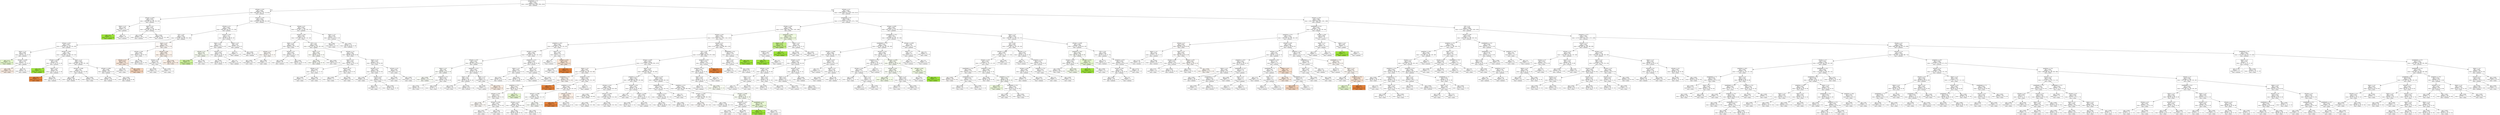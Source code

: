 digraph Tree {
node [shape=box, style="filled", color="black"] ;
0 [label="graphDepth <= 3.5\ngini = 0.833\nsamples = 24032\nvalue = [4028, 4028, 4044, 3944, 3944, 4044]\nclass = maxmax", fillcolor="#ffffff"] ;
1 [label="sdComm <= 0.02\ngini = 0.833\nsamples = 4054\nvalue = [662, 692, 632, 718, 718, 632]\nclass = minmax", fillcolor="#ffffff"] ;
0 -> 1 [labeldistance=2.5, labelangle=45, headlabel="True"] ;
2 [label="sdComp <= 0.055\ngini = 0.833\nsamples = 1146\nvalue = [184, 190, 202, 184, 184, 202]\nclass = maxmax", fillcolor="#ffffff"] ;
1 -> 2 ;
3 [label="nbproc <= 4.5\ngini = 0.593\nsamples = 18\nvalue = [0, 2, 8, 0, 0, 8]\nclass = maxmax", fillcolor="#ffffff"] ;
2 -> 3 ;
4 [label="gini = 0.0\nsamples = 2\nvalue = [0, 2, 0, 0, 0, 0]\nclass = median", fillcolor="#9de539"] ;
3 -> 4 ;
5 [label="gini = 0.5\nsamples = 16\nvalue = [0, 0, 8, 0, 0, 8]\nclass = maxmax", fillcolor="#ffffff"] ;
3 -> 5 ;
6 [label="nbproc <= 4.5\ngini = 0.833\nsamples = 1128\nvalue = [184, 188, 194, 184, 184, 194]\nclass = maxmax", fillcolor="#ffffff"] ;
2 -> 6 ;
7 [label="gini = 0.833\nsamples = 196\nvalue = [32, 32, 34, 32, 32, 34]\nclass = maxmax", fillcolor="#ffffff"] ;
6 -> 7 ;
8 [label="gini = 0.833\nsamples = 932\nvalue = [152, 156, 160, 152, 152, 160]\nclass = maxmax", fillcolor="#ffffff"] ;
6 -> 8 ;
9 [label="sdComm <= 0.65\ngini = 0.832\nsamples = 2908\nvalue = [478, 502, 430, 534, 534, 430]\nclass = minmax", fillcolor="#ffffff"] ;
1 -> 9 ;
10 [label="sdComm <= 0.2\ngini = 0.829\nsamples = 1902\nvalue = [308, 338, 256, 372, 372, 256]\nclass = minmax", fillcolor="#ffffff"] ;
9 -> 10 ;
11 [label="CCR <= 0.55\ngini = 0.831\nsamples = 1646\nvalue = [274, 292, 236, 304, 304, 236]\nclass = minmax", fillcolor="#ffffff"] ;
10 -> 11 ;
12 [label="sdComp <= 0.02\ngini = 0.829\nsamples = 1176\nvalue = [178, 210, 160, 234, 234, 160]\nclass = minmax", fillcolor="#ffffff"] ;
11 -> 12 ;
13 [label="nbproc <= 4.5\ngini = 0.808\nsamples = 80\nvalue = [16, 16, 6, 18, 18, 6]\nclass = minmax", fillcolor="#ffffff"] ;
12 -> 13 ;
14 [label="gini = 0.72\nsamples = 10\nvalue = [2, 4, 2, 0, 0, 2]\nclass = median", fillcolor="#e6f8ce"] ;
13 -> 14 ;
15 [label="sdComm <= 0.065\ngini = 0.792\nsamples = 70\nvalue = [14, 12, 4, 18, 18, 4]\nclass = minmax", fillcolor="#ffffff"] ;
13 -> 15 ;
16 [label="gini = 0.66\nsamples = 20\nvalue = [8, 0, 0, 6, 6, 0]\nclass = mean", fillcolor="#fbede3"] ;
15 -> 16 ;
17 [label="gini = 0.8\nsamples = 50\nvalue = [6, 12, 4, 12, 12, 4]\nclass = median", fillcolor="#ffffff"] ;
15 -> 17 ;
18 [label="sdComp <= 0.065\ngini = 0.83\nsamples = 1096\nvalue = [162, 194, 154, 216, 216, 154]\nclass = minmax", fillcolor="#ffffff"] ;
12 -> 18 ;
19 [label="sdComm <= 0.065\ngini = 0.833\nsamples = 88\nvalue = [14, 14, 16, 14, 14, 16]\nclass = maxmax", fillcolor="#ffffff"] ;
18 -> 19 ;
20 [label="gini = 0.0\nsamples = 2\nvalue = [0, 2, 0, 0, 0, 0]\nclass = median", fillcolor="#9de539"] ;
19 -> 20 ;
21 [label="nbproc <= 4.5\ngini = 0.832\nsamples = 86\nvalue = [14, 12, 16, 14, 14, 16]\nclass = maxmax", fillcolor="#ffffff"] ;
19 -> 21 ;
22 [label="gini = 0.0\nsamples = 2\nvalue = [2, 0, 0, 0, 0, 0]\nclass = mean", fillcolor="#e58139"] ;
21 -> 22 ;
23 [label="gini = 0.831\nsamples = 84\nvalue = [12, 12, 16, 14, 14, 16]\nclass = maxmax", fillcolor="#ffffff"] ;
21 -> 23 ;
24 [label="nbproc <= 4.5\ngini = 0.829\nsamples = 1008\nvalue = [148, 180, 138, 202, 202, 138]\nclass = minmax", fillcolor="#ffffff"] ;
18 -> 24 ;
25 [label="sdComm <= 0.065\ngini = 0.83\nsamples = 614\nvalue = [92, 114, 86, 118, 118, 86]\nclass = minmax", fillcolor="#ffffff"] ;
24 -> 25 ;
26 [label="gini = 0.828\nsamples = 506\nvalue = [74, 96, 68, 100, 100, 68]\nclass = minmax", fillcolor="#ffffff"] ;
25 -> 26 ;
27 [label="gini = 0.833\nsamples = 108\nvalue = [18, 18, 18, 18, 18, 18]\nclass = mean", fillcolor="#ffffff"] ;
25 -> 27 ;
28 [label="sdComm <= 0.065\ngini = 0.826\nsamples = 394\nvalue = [56, 66, 52, 84, 84, 52]\nclass = minmax", fillcolor="#ffffff"] ;
24 -> 28 ;
29 [label="gini = 0.831\nsamples = 104\nvalue = [16, 16, 16, 20, 20, 16]\nclass = minmax", fillcolor="#ffffff"] ;
28 -> 29 ;
30 [label="gini = 0.823\nsamples = 290\nvalue = [40, 50, 36, 64, 64, 36]\nclass = minmax", fillcolor="#ffffff"] ;
28 -> 30 ;
31 [label="nbproc <= 4.5\ngini = 0.831\nsamples = 470\nvalue = [96, 82, 76, 70, 70, 76]\nclass = mean", fillcolor="#fefaf8"] ;
11 -> 31 ;
32 [label="sdComp <= 0.65\ngini = 0.833\nsamples = 328\nvalue = [56, 52, 54, 56, 56, 54]\nclass = mean", fillcolor="#ffffff"] ;
31 -> 32 ;
33 [label="sdComp <= 0.2\ngini = 0.816\nsamples = 28\nvalue = [8, 4, 4, 4, 4, 4]\nclass = mean", fillcolor="#fbeade"] ;
32 -> 33 ;
34 [label="gini = 0.82\nsamples = 20\nvalue = [4, 4, 4, 2, 2, 4]\nclass = mean", fillcolor="#ffffff"] ;
33 -> 34 ;
35 [label="gini = 0.625\nsamples = 8\nvalue = [4, 0, 0, 2, 2, 0]\nclass = mean", fillcolor="#f6d5bd"] ;
33 -> 35 ;
36 [label="gini = 0.833\nsamples = 300\nvalue = [48, 48, 50, 52, 52, 50]\nclass = minmax", fillcolor="#ffffff"] ;
32 -> 36 ;
37 [label="sdComp <= 0.65\ngini = 0.809\nsamples = 142\nvalue = [40, 30, 22, 14, 14, 22]\nclass = mean", fillcolor="#fdf4ed"] ;
31 -> 37 ;
38 [label="sdComp <= 0.2\ngini = 0.833\nsamples = 36\nvalue = [6, 6, 6, 6, 6, 6]\nclass = mean", fillcolor="#ffffff"] ;
37 -> 38 ;
39 [label="gini = 0.833\nsamples = 24\nvalue = [4, 4, 4, 4, 4, 4]\nclass = mean", fillcolor="#ffffff"] ;
38 -> 39 ;
40 [label="gini = 0.833\nsamples = 12\nvalue = [2, 2, 2, 2, 2, 2]\nclass = mean", fillcolor="#ffffff"] ;
38 -> 40 ;
41 [label="gini = 0.789\nsamples = 106\nvalue = [34, 24, 16, 8, 8, 16]\nclass = mean", fillcolor="#fcf0e7"] ;
37 -> 41 ;
42 [label="sdComp <= 0.65\ngini = 0.797\nsamples = 256\nvalue = [34, 46, 20, 68, 68, 20]\nclass = minmax", fillcolor="#ffffff"] ;
10 -> 42 ;
43 [label="nbproc <= 4.5\ngini = 0.825\nsamples = 172\nvalue = [30, 34, 20, 34, 34, 20]\nclass = median", fillcolor="#ffffff"] ;
42 -> 43 ;
44 [label="sdComp <= 0.2\ngini = 0.762\nsamples = 42\nvalue = [12, 14, 2, 6, 6, 2]\nclass = median", fillcolor="#f8fdf2"] ;
43 -> 44 ;
45 [label="gini = 0.444\nsamples = 6\nvalue = [2, 4, 0, 0, 0, 0]\nclass = median", fillcolor="#cef29c"] ;
44 -> 45 ;
46 [label="gini = 0.784\nsamples = 36\nvalue = [10, 10, 2, 6, 6, 2]\nclass = mean", fillcolor="#ffffff"] ;
44 -> 46 ;
47 [label="sdComp <= 0.2\ngini = 0.826\nsamples = 130\nvalue = [18, 20, 18, 28, 28, 18]\nclass = minmax", fillcolor="#ffffff"] ;
43 -> 47 ;
48 [label="gini = 0.833\nsamples = 114\nvalue = [18, 20, 18, 20, 20, 18]\nclass = median", fillcolor="#ffffff"] ;
47 -> 48 ;
49 [label="gini = 0.5\nsamples = 16\nvalue = [0, 0, 0, 8, 8, 0]\nclass = minmax", fillcolor="#ffffff"] ;
47 -> 49 ;
50 [label="nbproc <= 4.5\ngini = 0.65\nsamples = 84\nvalue = [4, 12, 0, 34, 34, 0]\nclass = minmax", fillcolor="#ffffff"] ;
42 -> 50 ;
51 [label="gini = 0.5\nsamples = 4\nvalue = [0, 0, 0, 2, 2, 0]\nclass = minmax", fillcolor="#ffffff"] ;
50 -> 51 ;
52 [label="gini = 0.655\nsamples = 80\nvalue = [4, 12, 0, 32, 32, 0]\nclass = minmax", fillcolor="#ffffff"] ;
50 -> 52 ;
53 [label="sdComp <= 6.5\ngini = 0.833\nsamples = 1006\nvalue = [170, 164, 174, 162, 162, 174]\nclass = maxmax", fillcolor="#ffffff"] ;
9 -> 53 ;
54 [label="sdComp <= 0.65\ngini = 0.833\nsamples = 876\nvalue = [152, 148, 146, 142, 142, 146]\nclass = mean", fillcolor="#fffefe"] ;
53 -> 54 ;
55 [label="nbproc <= 4.5\ngini = 0.833\nsamples = 260\nvalue = [46, 38, 46, 42, 42, 46]\nclass = mean", fillcolor="#ffffff"] ;
54 -> 55 ;
56 [label="sdComp <= 0.2\ngini = 0.831\nsamples = 70\nvalue = [14, 12, 12, 10, 10, 12]\nclass = mean", fillcolor="#fefbf8"] ;
55 -> 56 ;
57 [label="gini = 0.832\nsamples = 46\nvalue = [8, 6, 8, 8, 8, 8]\nclass = mean", fillcolor="#ffffff"] ;
56 -> 57 ;
58 [label="gini = 0.806\nsamples = 24\nvalue = [6, 6, 4, 2, 2, 4]\nclass = mean", fillcolor="#ffffff"] ;
56 -> 58 ;
59 [label="sdComp <= 0.2\ngini = 0.832\nsamples = 190\nvalue = [32, 26, 34, 32, 32, 34]\nclass = maxmax", fillcolor="#ffffff"] ;
55 -> 59 ;
60 [label="gini = 0.832\nsamples = 86\nvalue = [14, 12, 16, 14, 14, 16]\nclass = maxmax", fillcolor="#ffffff"] ;
59 -> 60 ;
61 [label="gini = 0.832\nsamples = 104\nvalue = [18, 14, 18, 18, 18, 18]\nclass = mean", fillcolor="#ffffff"] ;
59 -> 61 ;
62 [label="CCR <= 5.5\ngini = 0.833\nsamples = 616\nvalue = [106, 110, 100, 100, 100, 100]\nclass = median", fillcolor="#fefffd"] ;
54 -> 62 ;
63 [label="nbproc <= 4.5\ngini = 0.831\nsamples = 208\nvalue = [38, 42, 32, 32, 32, 32]\nclass = median", fillcolor="#fdfefa"] ;
62 -> 63 ;
64 [label="gini = 0.832\nsamples = 160\nvalue = [28, 32, 24, 26, 26, 24]\nclass = median", fillcolor="#fcfef9"] ;
63 -> 64 ;
65 [label="gini = 0.826\nsamples = 48\nvalue = [10, 10, 8, 6, 6, 8]\nclass = mean", fillcolor="#ffffff"] ;
63 -> 65 ;
66 [label="sdComm <= 2.0\ngini = 0.833\nsamples = 408\nvalue = [68, 68, 68, 68, 68, 68]\nclass = mean", fillcolor="#ffffff"] ;
62 -> 66 ;
67 [label="nbproc <= 4.5\ngini = 0.833\nsamples = 192\nvalue = [32, 32, 32, 32, 32, 32]\nclass = mean", fillcolor="#ffffff"] ;
66 -> 67 ;
68 [label="sdComp <= 2.0\ngini = 0.833\nsamples = 72\nvalue = [12, 12, 12, 12, 12, 12]\nclass = mean", fillcolor="#ffffff"] ;
67 -> 68 ;
69 [label="gini = 0.833\nsamples = 24\nvalue = [4, 4, 4, 4, 4, 4]\nclass = mean", fillcolor="#ffffff"] ;
68 -> 69 ;
70 [label="gini = 0.833\nsamples = 48\nvalue = [8, 8, 8, 8, 8, 8]\nclass = mean", fillcolor="#ffffff"] ;
68 -> 70 ;
71 [label="sdComp <= 2.0\ngini = 0.833\nsamples = 120\nvalue = [20, 20, 20, 20, 20, 20]\nclass = mean", fillcolor="#ffffff"] ;
67 -> 71 ;
72 [label="gini = 0.833\nsamples = 72\nvalue = [12, 12, 12, 12, 12, 12]\nclass = mean", fillcolor="#ffffff"] ;
71 -> 72 ;
73 [label="gini = 0.833\nsamples = 48\nvalue = [8, 8, 8, 8, 8, 8]\nclass = mean", fillcolor="#ffffff"] ;
71 -> 73 ;
74 [label="nbproc <= 4.5\ngini = 0.833\nsamples = 216\nvalue = [36, 36, 36, 36, 36, 36]\nclass = mean", fillcolor="#ffffff"] ;
66 -> 74 ;
75 [label="sdComp <= 2.0\ngini = 0.833\nsamples = 168\nvalue = [28, 28, 28, 28, 28, 28]\nclass = mean", fillcolor="#ffffff"] ;
74 -> 75 ;
76 [label="gini = 0.833\nsamples = 48\nvalue = [8, 8, 8, 8, 8, 8]\nclass = mean", fillcolor="#ffffff"] ;
75 -> 76 ;
77 [label="sdComm <= 6.5\ngini = 0.833\nsamples = 120\nvalue = [20, 20, 20, 20, 20, 20]\nclass = mean", fillcolor="#ffffff"] ;
75 -> 77 ;
78 [label="gini = 0.833\nsamples = 24\nvalue = [4, 4, 4, 4, 4, 4]\nclass = mean", fillcolor="#ffffff"] ;
77 -> 78 ;
79 [label="gini = 0.833\nsamples = 96\nvalue = [16, 16, 16, 16, 16, 16]\nclass = mean", fillcolor="#ffffff"] ;
77 -> 79 ;
80 [label="sdComm <= 6.5\ngini = 0.833\nsamples = 48\nvalue = [8, 8, 8, 8, 8, 8]\nclass = mean", fillcolor="#ffffff"] ;
74 -> 80 ;
81 [label="gini = 0.833\nsamples = 24\nvalue = [4, 4, 4, 4, 4, 4]\nclass = mean", fillcolor="#ffffff"] ;
80 -> 81 ;
82 [label="gini = 0.833\nsamples = 24\nvalue = [4, 4, 4, 4, 4, 4]\nclass = mean", fillcolor="#ffffff"] ;
80 -> 82 ;
83 [label="nbproc <= 4.5\ngini = 0.826\nsamples = 130\nvalue = [18, 16, 28, 20, 20, 28]\nclass = maxmax", fillcolor="#ffffff"] ;
53 -> 83 ;
84 [label="gini = 0.667\nsamples = 6\nvalue = [2, 0, 2, 0, 0, 2]\nclass = mean", fillcolor="#ffffff"] ;
83 -> 84 ;
85 [label="gini = 0.827\nsamples = 124\nvalue = [16, 16, 26, 20, 20, 26]\nclass = maxmax", fillcolor="#ffffff"] ;
83 -> 85 ;
86 [label="sdComm <= 0.2\ngini = 0.833\nsamples = 19978\nvalue = [3366, 3336, 3412, 3226, 3226, 3412]\nclass = maxmax", fillcolor="#ffffff"] ;
0 -> 86 [labeldistance=2.5, labelangle=-45, headlabel="False"] ;
87 [label="graphDepth <= 9.0\ngini = 0.833\nsamples = 10078\nvalue = [1724, 1714, 1746, 1574, 1574, 1746]\nclass = maxmax", fillcolor="#ffffff"] ;
86 -> 87 ;
88 [label="sdComp <= 0.65\ngini = 0.833\nsamples = 7464\nvalue = [1322, 1286, 1268, 1160, 1160, 1268]\nclass = mean", fillcolor="#fffefe"] ;
87 -> 88 ;
89 [label="sdComp <= 0.02\ngini = 0.833\nsamples = 7358\nvalue = [1310, 1256, 1252, 1144, 1144, 1252]\nclass = mean", fillcolor="#fffefd"] ;
88 -> 89 ;
90 [label="graphSize <= 40.0\ngini = 0.832\nsamples = 866\nvalue = [158, 136, 132, 154, 154, 132]\nclass = mean", fillcolor="#fffefe"] ;
89 -> 90 ;
91 [label="sdComm <= 0.065\ngini = 0.833\nsamples = 830\nvalue = [146, 136, 132, 142, 142, 132]\nclass = mean", fillcolor="#fffefe"] ;
90 -> 91 ;
92 [label="sdComm <= 0.02\ngini = 0.832\nsamples = 556\nvalue = [98, 102, 94, 84, 84, 94]\nclass = median", fillcolor="#fefffd"] ;
91 -> 92 ;
93 [label="nbproc <= 4.5\ngini = 0.83\nsamples = 292\nvalue = [56, 60, 44, 44, 44, 44]\nclass = median", fillcolor="#fdfffc"] ;
92 -> 93 ;
94 [label="gini = 0.826\nsamples = 132\nvalue = [24, 28, 24, 16, 16, 24]\nclass = median", fillcolor="#fbfef8"] ;
93 -> 94 ;
95 [label="graphSize <= 22.5\ngini = 0.828\nsamples = 160\nvalue = [32, 32, 20, 28, 28, 20]\nclass = mean", fillcolor="#ffffff"] ;
93 -> 95 ;
96 [label="gini = 0.814\nsamples = 88\nvalue = [20, 20, 8, 16, 16, 8]\nclass = mean", fillcolor="#ffffff"] ;
95 -> 96 ;
97 [label="gini = 0.833\nsamples = 72\nvalue = [12, 12, 12, 12, 12, 12]\nclass = mean", fillcolor="#ffffff"] ;
95 -> 97 ;
98 [label="graphSize <= 22.5\ngini = 0.832\nsamples = 264\nvalue = [42, 42, 50, 40, 40, 50]\nclass = maxmax", fillcolor="#ffffff"] ;
92 -> 98 ;
99 [label="nbproc <= 4.5\ngini = 0.832\nsamples = 240\nvalue = [36, 36, 44, 40, 40, 44]\nclass = maxmax", fillcolor="#ffffff"] ;
98 -> 99 ;
100 [label="gini = 0.833\nsamples = 48\nvalue = [8, 8, 8, 8, 8, 8]\nclass = mean", fillcolor="#ffffff"] ;
99 -> 100 ;
101 [label="gini = 0.832\nsamples = 192\nvalue = [28, 28, 36, 32, 32, 36]\nclass = maxmax", fillcolor="#ffffff"] ;
99 -> 101 ;
102 [label="nbproc <= 4.5\ngini = 0.75\nsamples = 24\nvalue = [6, 6, 6, 0, 0, 6]\nclass = mean", fillcolor="#ffffff"] ;
98 -> 102 ;
103 [label="gini = 0.667\nsamples = 6\nvalue = [0, 2, 2, 0, 0, 2]\nclass = median", fillcolor="#ffffff"] ;
102 -> 103 ;
104 [label="gini = 0.741\nsamples = 18\nvalue = [6, 4, 4, 0, 0, 4]\nclass = mean", fillcolor="#fbede3"] ;
102 -> 104 ;
105 [label="graphSize <= 22.5\ngini = 0.826\nsamples = 274\nvalue = [48, 34, 38, 58, 58, 38]\nclass = minmax", fillcolor="#ffffff"] ;
91 -> 105 ;
106 [label="nbproc <= 4.5\ngini = 0.813\nsamples = 210\nvalue = [40, 26, 22, 50, 50, 22]\nclass = minmax", fillcolor="#ffffff"] ;
105 -> 106 ;
107 [label="gini = 0.811\nsamples = 94\nvalue = [20, 10, 10, 22, 22, 10]\nclass = minmax", fillcolor="#ffffff"] ;
106 -> 107 ;
108 [label="gini = 0.813\nsamples = 116\nvalue = [20, 16, 12, 28, 28, 12]\nclass = minmax", fillcolor="#ffffff"] ;
106 -> 108 ;
109 [label="nbproc <= 4.5\ngini = 0.812\nsamples = 64\nvalue = [8, 8, 16, 8, 8, 16]\nclass = maxmax", fillcolor="#ffffff"] ;
105 -> 109 ;
110 [label="gini = 0.5\nsamples = 8\nvalue = [0, 0, 4, 0, 0, 4]\nclass = maxmax", fillcolor="#ffffff"] ;
109 -> 110 ;
111 [label="gini = 0.827\nsamples = 56\nvalue = [8, 8, 12, 8, 8, 12]\nclass = maxmax", fillcolor="#ffffff"] ;
109 -> 111 ;
112 [label="nbproc <= 4.5\ngini = 0.667\nsamples = 36\nvalue = [12, 0, 0, 12, 12, 0]\nclass = mean", fillcolor="#ffffff"] ;
90 -> 112 ;
113 [label="gini = 0.5\nsamples = 8\nvalue = [0, 0, 0, 4, 4, 0]\nclass = minmax", fillcolor="#ffffff"] ;
112 -> 113 ;
114 [label="sdComm <= 0.02\ngini = 0.653\nsamples = 28\nvalue = [12, 0, 0, 8, 8, 0]\nclass = mean", fillcolor="#fae6d7"] ;
112 -> 114 ;
115 [label="gini = 0.667\nsamples = 24\nvalue = [8, 0, 0, 8, 8, 0]\nclass = mean", fillcolor="#ffffff"] ;
114 -> 115 ;
116 [label="gini = 0.0\nsamples = 4\nvalue = [4, 0, 0, 0, 0, 0]\nclass = mean", fillcolor="#e58139"] ;
114 -> 116 ;
117 [label="sdComp <= 0.2\ngini = 0.833\nsamples = 6492\nvalue = [1152, 1120, 1120, 990, 990, 1120]\nclass = mean", fillcolor="#fffefe"] ;
89 -> 117 ;
118 [label="CCR <= 0.55\ngini = 0.833\nsamples = 6372\nvalue = [1130, 1098, 1094, 978, 978, 1094]\nclass = mean", fillcolor="#fffefe"] ;
117 -> 118 ;
119 [label="sdComp <= 0.065\ngini = 0.833\nsamples = 6246\nvalue = [1112, 1078, 1078, 950, 950, 1078]\nclass = mean", fillcolor="#fffefe"] ;
118 -> 119 ;
120 [label="nbproc <= 4.5\ngini = 0.831\nsamples = 1128\nvalue = [216, 204, 196, 158, 158, 196]\nclass = mean", fillcolor="#fffdfc"] ;
119 -> 120 ;
121 [label="graphDepth <= 6.5\ngini = 0.813\nsamples = 280\nvalue = [64, 56, 56, 24, 24, 56]\nclass = mean", fillcolor="#fefaf8"] ;
120 -> 121 ;
122 [label="graphSize <= 22.5\ngini = 0.814\nsamples = 276\nvalue = [60, 56, 56, 24, 24, 56]\nclass = mean", fillcolor="#fffdfb"] ;
121 -> 122 ;
123 [label="sdComm <= 0.02\ngini = 0.817\nsamples = 256\nvalue = [56, 48, 52, 24, 24, 52]\nclass = mean", fillcolor="#fefdfb"] ;
122 -> 123 ;
124 [label="gini = 0.795\nsamples = 148\nvalue = [36, 32, 32, 8, 8, 32]\nclass = mean", fillcolor="#fefbf8"] ;
123 -> 124 ;
125 [label="sdComm <= 0.065\ngini = 0.831\nsamples = 108\nvalue = [20, 16, 20, 16, 16, 20]\nclass = mean", fillcolor="#ffffff"] ;
123 -> 125 ;
126 [label="gini = 0.827\nsamples = 60\nvalue = [12, 8, 12, 8, 8, 12]\nclass = mean", fillcolor="#ffffff"] ;
125 -> 126 ;
127 [label="gini = 0.833\nsamples = 48\nvalue = [8, 8, 8, 8, 8, 8]\nclass = mean", fillcolor="#ffffff"] ;
125 -> 127 ;
128 [label="gini = 0.72\nsamples = 20\nvalue = [4, 8, 4, 0, 0, 4]\nclass = median", fillcolor="#e6f8ce"] ;
122 -> 128 ;
129 [label="gini = 0.0\nsamples = 4\nvalue = [4, 0, 0, 0, 0, 0]\nclass = mean", fillcolor="#e58139"] ;
121 -> 129 ;
130 [label="graphSize <= 40.0\ngini = 0.833\nsamples = 848\nvalue = [152, 148, 140, 134, 134, 140]\nclass = mean", fillcolor="#fffefe"] ;
120 -> 130 ;
131 [label="graphSize <= 22.5\ngini = 0.833\nsamples = 840\nvalue = [152, 148, 140, 130, 130, 140]\nclass = mean", fillcolor="#fffefe"] ;
130 -> 131 ;
132 [label="sdComm <= 0.065\ngini = 0.833\nsamples = 780\nvalue = [136, 140, 132, 120, 120, 132]\nclass = median", fillcolor="#fefffe"] ;
131 -> 132 ;
133 [label="sdComm <= 0.02\ngini = 0.833\nsamples = 592\nvalue = [100, 100, 100, 96, 96, 100]\nclass = mean", fillcolor="#ffffff"] ;
132 -> 133 ;
134 [label="gini = 0.833\nsamples = 496\nvalue = [84, 84, 84, 80, 80, 84]\nclass = mean", fillcolor="#ffffff"] ;
133 -> 134 ;
135 [label="gini = 0.833\nsamples = 96\nvalue = [16, 16, 16, 16, 16, 16]\nclass = mean", fillcolor="#ffffff"] ;
133 -> 135 ;
136 [label="gini = 0.828\nsamples = 188\nvalue = [36, 40, 32, 24, 24, 32]\nclass = median", fillcolor="#fcfefa"] ;
132 -> 136 ;
137 [label="sdComm <= 0.055\ngini = 0.82\nsamples = 60\nvalue = [16, 8, 8, 10, 10, 8]\nclass = mean", fillcolor="#fcf0e7"] ;
131 -> 137 ;
138 [label="gini = 0.0\nsamples = 8\nvalue = [8, 0, 0, 0, 0, 0]\nclass = mean", fillcolor="#e58139"] ;
137 -> 138 ;
139 [label="gini = 0.831\nsamples = 52\nvalue = [8, 8, 8, 10, 10, 8]\nclass = minmax", fillcolor="#ffffff"] ;
137 -> 139 ;
140 [label="gini = 0.5\nsamples = 8\nvalue = [0, 0, 0, 4, 4, 0]\nclass = minmax", fillcolor="#ffffff"] ;
130 -> 140 ;
141 [label="nbproc <= 4.5\ngini = 0.833\nsamples = 5118\nvalue = [896, 874, 882, 792, 792, 882]\nclass = mean", fillcolor="#fffffe"] ;
119 -> 141 ;
142 [label="graphSize <= 22.5\ngini = 0.833\nsamples = 2240\nvalue = [398, 398, 366, 356, 356, 366]\nclass = mean", fillcolor="#ffffff"] ;
141 -> 142 ;
143 [label="sdComm <= 0.02\ngini = 0.833\nsamples = 2084\nvalue = [372, 376, 338, 330, 330, 338]\nclass = median", fillcolor="#ffffff"] ;
142 -> 143 ;
144 [label="gini = 0.832\nsamples = 646\nvalue = [116, 122, 98, 106, 106, 98]\nclass = median", fillcolor="#fefffd"] ;
143 -> 144 ;
145 [label="sdComm <= 0.065\ngini = 0.833\nsamples = 1438\nvalue = [256, 254, 240, 224, 224, 240]\nclass = mean", fillcolor="#ffffff"] ;
143 -> 145 ;
146 [label="gini = 0.833\nsamples = 794\nvalue = [140, 142, 136, 120, 120, 136]\nclass = median", fillcolor="#fffffe"] ;
145 -> 146 ;
147 [label="gini = 0.833\nsamples = 644\nvalue = [116, 112, 104, 104, 104, 104]\nclass = mean", fillcolor="#fffefe"] ;
145 -> 147 ;
148 [label="sdComm <= 0.02\ngini = 0.832\nsamples = 156\nvalue = [26, 22, 28, 26, 26, 28]\nclass = maxmax", fillcolor="#ffffff"] ;
142 -> 148 ;
149 [label="gini = 0.8\nsamples = 20\nvalue = [4, 0, 4, 4, 4, 4]\nclass = mean", fillcolor="#ffffff"] ;
148 -> 149 ;
150 [label="sdComm <= 0.065\ngini = 0.833\nsamples = 136\nvalue = [22, 22, 24, 22, 22, 24]\nclass = maxmax", fillcolor="#ffffff"] ;
148 -> 150 ;
151 [label="gini = 0.833\nsamples = 84\nvalue = [14, 14, 14, 14, 14, 14]\nclass = mean", fillcolor="#ffffff"] ;
150 -> 151 ;
152 [label="gini = 0.831\nsamples = 52\nvalue = [8, 8, 10, 8, 8, 10]\nclass = maxmax", fillcolor="#ffffff"] ;
150 -> 152 ;
153 [label="sdComm <= 0.02\ngini = 0.833\nsamples = 2878\nvalue = [498, 476, 516, 436, 436, 516]\nclass = maxmax", fillcolor="#ffffff"] ;
141 -> 153 ;
154 [label="graphDepth <= 6.5\ngini = 0.832\nsamples = 820\nvalue = [134, 122, 152, 130, 130, 152]\nclass = maxmax", fillcolor="#ffffff"] ;
153 -> 154 ;
155 [label="graphSize <= 22.5\ngini = 0.832\nsamples = 812\nvalue = [130, 118, 152, 130, 130, 152]\nclass = maxmax", fillcolor="#ffffff"] ;
154 -> 155 ;
156 [label="gini = 0.831\nsamples = 544\nvalue = [84, 76, 104, 88, 88, 104]\nclass = maxmax", fillcolor="#ffffff"] ;
155 -> 156 ;
157 [label="gini = 0.833\nsamples = 268\nvalue = [46, 42, 48, 42, 42, 48]\nclass = maxmax", fillcolor="#ffffff"] ;
155 -> 157 ;
158 [label="gini = 0.5\nsamples = 8\nvalue = [4, 4, 0, 0, 0, 0]\nclass = mean", fillcolor="#ffffff"] ;
154 -> 158 ;
159 [label="graphSize <= 22.5\ngini = 0.832\nsamples = 2058\nvalue = [364, 354, 364, 306, 306, 364]\nclass = mean", fillcolor="#ffffff"] ;
153 -> 159 ;
160 [label="sdComm <= 0.065\ngini = 0.833\nsamples = 1914\nvalue = [342, 320, 336, 290, 290, 336]\nclass = mean", fillcolor="#fffffe"] ;
159 -> 160 ;
161 [label="gini = 0.832\nsamples = 708\nvalue = [132, 116, 124, 106, 106, 124]\nclass = mean", fillcolor="#fffdfc"] ;
160 -> 161 ;
162 [label="gini = 0.833\nsamples = 1206\nvalue = [210, 204, 212, 184, 184, 212]\nclass = maxmax", fillcolor="#ffffff"] ;
160 -> 162 ;
163 [label="sdComm <= 0.065\ngini = 0.821\nsamples = 144\nvalue = [22, 34, 28, 16, 16, 28]\nclass = median", fillcolor="#fafef5"] ;
159 -> 163 ;
164 [label="graphSize <= 40.0\ngini = 0.819\nsamples = 72\nvalue = [14, 10, 16, 8, 8, 16]\nclass = maxmax", fillcolor="#ffffff"] ;
163 -> 164 ;
165 [label="gini = 0.821\nsamples = 66\nvalue = [14, 8, 14, 8, 8, 14]\nclass = mean", fillcolor="#ffffff"] ;
164 -> 165 ;
166 [label="gini = 0.667\nsamples = 6\nvalue = [0, 2, 2, 0, 0, 2]\nclass = median", fillcolor="#ffffff"] ;
164 -> 166 ;
167 [label="graphDepth <= 6.5\ngini = 0.796\nsamples = 72\nvalue = [8, 24, 12, 8, 8, 12]\nclass = median", fillcolor="#ebfad7"] ;
163 -> 167 ;
168 [label="gini = 0.0\nsamples = 16\nvalue = [0, 16, 0, 0, 0, 0]\nclass = median", fillcolor="#9de539"] ;
167 -> 168 ;
169 [label="gini = 0.827\nsamples = 56\nvalue = [8, 8, 12, 8, 8, 12]\nclass = maxmax", fillcolor="#ffffff"] ;
167 -> 169 ;
170 [label="graphSize <= 40.0\ngini = 0.823\nsamples = 126\nvalue = [18, 20, 16, 28, 28, 16]\nclass = minmax", fillcolor="#ffffff"] ;
118 -> 170 ;
171 [label="graphSize <= 22.5\ngini = 0.822\nsamples = 124\nvalue = [16, 20, 16, 28, 28, 16]\nclass = minmax", fillcolor="#ffffff"] ;
170 -> 171 ;
172 [label="nbproc <= 4.5\ngini = 0.828\nsamples = 116\nvalue = [16, 20, 16, 24, 24, 16]\nclass = minmax", fillcolor="#ffffff"] ;
171 -> 172 ;
173 [label="gini = 0.78\nsamples = 40\nvalue = [4, 4, 4, 12, 12, 4]\nclass = minmax", fillcolor="#ffffff"] ;
172 -> 173 ;
174 [label="gini = 0.831\nsamples = 76\nvalue = [12, 16, 12, 12, 12, 12]\nclass = median", fillcolor="#f9fdf3"] ;
172 -> 174 ;
175 [label="gini = 0.5\nsamples = 8\nvalue = [0, 0, 0, 4, 4, 0]\nclass = minmax", fillcolor="#ffffff"] ;
171 -> 175 ;
176 [label="gini = 0.0\nsamples = 2\nvalue = [2, 0, 0, 0, 0, 0]\nclass = mean", fillcolor="#e58139"] ;
170 -> 176 ;
177 [label="graphDepth <= 6.5\ngini = 0.819\nsamples = 120\nvalue = [22, 22, 26, 12, 12, 26]\nclass = maxmax", fillcolor="#ffffff"] ;
117 -> 177 ;
178 [label="nbproc <= 4.5\ngini = 0.818\nsamples = 116\nvalue = [22, 18, 26, 12, 12, 26]\nclass = maxmax", fillcolor="#ffffff"] ;
177 -> 178 ;
179 [label="gini = 0.75\nsamples = 24\nvalue = [6, 6, 6, 0, 0, 6]\nclass = mean", fillcolor="#ffffff"] ;
178 -> 179 ;
180 [label="gini = 0.824\nsamples = 92\nvalue = [16, 12, 20, 12, 12, 20]\nclass = maxmax", fillcolor="#ffffff"] ;
178 -> 180 ;
181 [label="gini = 0.0\nsamples = 4\nvalue = [0, 4, 0, 0, 0, 0]\nclass = median", fillcolor="#9de539"] ;
177 -> 181 ;
182 [label="graphSize <= 40.0\ngini = 0.816\nsamples = 106\nvalue = [12, 30, 16, 16, 16, 16]\nclass = median", fillcolor="#f0fbe0"] ;
88 -> 182 ;
183 [label="nbproc <= 4.5\ngini = 0.473\nsamples = 26\nvalue = [0, 18, 4, 0, 0, 4]\nclass = median", fillcolor="#c1ee81"] ;
182 -> 183 ;
184 [label="graphSize <= 22.5\ngini = 0.667\nsamples = 12\nvalue = [0, 4, 4, 0, 0, 4]\nclass = median", fillcolor="#ffffff"] ;
183 -> 184 ;
185 [label="gini = 0.0\nsamples = 4\nvalue = [0, 4, 0, 0, 0, 0]\nclass = median", fillcolor="#9de539"] ;
184 -> 185 ;
186 [label="gini = 0.5\nsamples = 8\nvalue = [0, 0, 4, 0, 0, 4]\nclass = maxmax", fillcolor="#ffffff"] ;
184 -> 186 ;
187 [label="gini = 0.0\nsamples = 14\nvalue = [0, 14, 0, 0, 0, 0]\nclass = median", fillcolor="#9de539"] ;
183 -> 187 ;
188 [label="nbproc <= 4.5\ngini = 0.83\nsamples = 80\nvalue = [12, 12, 12, 16, 16, 12]\nclass = minmax", fillcolor="#ffffff"] ;
182 -> 188 ;
189 [label="gini = 0.833\nsamples = 36\nvalue = [6, 6, 6, 6, 6, 6]\nclass = mean", fillcolor="#ffffff"] ;
188 -> 189 ;
190 [label="gini = 0.822\nsamples = 44\nvalue = [6, 6, 6, 10, 10, 6]\nclass = minmax", fillcolor="#ffffff"] ;
188 -> 190 ;
191 [label="sdComp <= 0.065\ngini = 0.832\nsamples = 2614\nvalue = [402, 428, 478, 414, 414, 478]\nclass = maxmax", fillcolor="#ffffff"] ;
87 -> 191 ;
192 [label="graphDepth <= 25.5\ngini = 0.83\nsamples = 1076\nvalue = [138, 166, 206, 180, 180, 206]\nclass = maxmax", fillcolor="#ffffff"] ;
191 -> 192 ;
193 [label="graphDepth <= 13.5\ngini = 0.831\nsamples = 1036\nvalue = [134, 162, 190, 180, 180, 190]\nclass = maxmax", fillcolor="#ffffff"] ;
192 -> 193 ;
194 [label="sdComm <= 0.065\ngini = 0.829\nsamples = 668\nvalue = [82, 94, 118, 128, 128, 118]\nclass = minmax", fillcolor="#ffffff"] ;
193 -> 194 ;
195 [label="sdComm <= 0.02\ngini = 0.832\nsamples = 564\nvalue = [78, 90, 94, 104, 104, 94]\nclass = minmax", fillcolor="#ffffff"] ;
194 -> 195 ;
196 [label="sdComp <= 0.02\ngini = 0.83\nsamples = 140\nvalue = [22, 22, 20, 28, 28, 20]\nclass = minmax", fillcolor="#ffffff"] ;
195 -> 196 ;
197 [label="nbproc <= 4.5\ngini = 0.78\nsamples = 40\nvalue = [4, 4, 4, 12, 12, 4]\nclass = minmax", fillcolor="#ffffff"] ;
196 -> 197 ;
198 [label="gini = 0.5\nsamples = 16\nvalue = [0, 0, 0, 8, 8, 0]\nclass = minmax", fillcolor="#ffffff"] ;
197 -> 198 ;
199 [label="gini = 0.833\nsamples = 24\nvalue = [4, 4, 4, 4, 4, 4]\nclass = mean", fillcolor="#ffffff"] ;
197 -> 199 ;
200 [label="nbproc <= 4.5\ngini = 0.833\nsamples = 100\nvalue = [18, 18, 16, 16, 16, 16]\nclass = mean", fillcolor="#ffffff"] ;
196 -> 200 ;
201 [label="gini = 0.832\nsamples = 76\nvalue = [14, 14, 12, 12, 12, 12]\nclass = mean", fillcolor="#ffffff"] ;
200 -> 201 ;
202 [label="gini = 0.833\nsamples = 24\nvalue = [4, 4, 4, 4, 4, 4]\nclass = mean", fillcolor="#ffffff"] ;
200 -> 202 ;
203 [label="sdComp <= 0.02\ngini = 0.832\nsamples = 424\nvalue = [56, 68, 74, 76, 76, 74]\nclass = minmax", fillcolor="#ffffff"] ;
195 -> 203 ;
204 [label="nbproc <= 4.5\ngini = 0.831\nsamples = 276\nvalue = [36, 48, 52, 44, 44, 52]\nclass = maxmax", fillcolor="#ffffff"] ;
203 -> 204 ;
205 [label="gini = 0.827\nsamples = 56\nvalue = [8, 8, 12, 8, 8, 12]\nclass = maxmax", fillcolor="#ffffff"] ;
204 -> 205 ;
206 [label="gini = 0.831\nsamples = 220\nvalue = [28, 40, 40, 36, 36, 40]\nclass = median", fillcolor="#ffffff"] ;
204 -> 206 ;
207 [label="gini = 0.826\nsamples = 148\nvalue = [20, 20, 22, 32, 32, 22]\nclass = minmax", fillcolor="#ffffff"] ;
203 -> 207 ;
208 [label="sdComp <= 0.02\ngini = 0.784\nsamples = 104\nvalue = [4, 4, 24, 24, 24, 24]\nclass = maxmax", fillcolor="#ffffff"] ;
194 -> 208 ;
209 [label="gini = 0.5\nsamples = 16\nvalue = [0, 0, 8, 0, 0, 8]\nclass = maxmax", fillcolor="#ffffff"] ;
208 -> 209 ;
210 [label="nbproc <= 4.5\ngini = 0.781\nsamples = 88\nvalue = [4, 4, 16, 24, 24, 16]\nclass = minmax", fillcolor="#ffffff"] ;
208 -> 210 ;
211 [label="gini = 0.812\nsamples = 32\nvalue = [4, 4, 4, 8, 8, 4]\nclass = minmax", fillcolor="#ffffff"] ;
210 -> 211 ;
212 [label="gini = 0.745\nsamples = 56\nvalue = [0, 0, 12, 16, 16, 12]\nclass = minmax", fillcolor="#ffffff"] ;
210 -> 212 ;
213 [label="sdComm <= 0.02\ngini = 0.829\nsamples = 368\nvalue = [52, 68, 72, 52, 52, 72]\nclass = maxmax", fillcolor="#ffffff"] ;
193 -> 213 ;
214 [label="graphSize <= 75.0\ngini = 0.812\nsamples = 128\nvalue = [16, 16, 32, 16, 16, 32]\nclass = maxmax", fillcolor="#ffffff"] ;
213 -> 214 ;
215 [label="sdComp <= 0.02\ngini = 0.827\nsamples = 112\nvalue = [16, 16, 24, 16, 16, 24]\nclass = maxmax", fillcolor="#ffffff"] ;
214 -> 215 ;
216 [label="gini = 0.833\nsamples = 72\nvalue = [12, 12, 12, 12, 12, 12]\nclass = mean", fillcolor="#ffffff"] ;
215 -> 216 ;
217 [label="nbproc <= 4.5\ngini = 0.78\nsamples = 40\nvalue = [4, 4, 12, 4, 4, 12]\nclass = maxmax", fillcolor="#ffffff"] ;
215 -> 217 ;
218 [label="gini = 0.5\nsamples = 16\nvalue = [0, 0, 8, 0, 0, 8]\nclass = maxmax", fillcolor="#ffffff"] ;
217 -> 218 ;
219 [label="gini = 0.833\nsamples = 24\nvalue = [4, 4, 4, 4, 4, 4]\nclass = mean", fillcolor="#ffffff"] ;
217 -> 219 ;
220 [label="gini = 0.5\nsamples = 16\nvalue = [0, 0, 8, 0, 0, 8]\nclass = maxmax", fillcolor="#ffffff"] ;
214 -> 220 ;
221 [label="sdComm <= 0.065\ngini = 0.83\nsamples = 240\nvalue = [36, 52, 40, 36, 36, 40]\nclass = median", fillcolor="#f9fdf3"] ;
213 -> 221 ;
222 [label="sdComp <= 0.02\ngini = 0.832\nsamples = 200\nvalue = [32, 40, 32, 32, 32, 32]\nclass = median", fillcolor="#fafef6"] ;
221 -> 222 ;
223 [label="gini = 0.825\nsamples = 80\nvalue = [12, 20, 12, 12, 12, 12]\nclass = median", fillcolor="#f3fce8"] ;
222 -> 223 ;
224 [label="nbproc <= 4.5\ngini = 0.833\nsamples = 120\nvalue = [20, 20, 20, 20, 20, 20]\nclass = mean", fillcolor="#ffffff"] ;
222 -> 224 ;
225 [label="gini = 0.833\nsamples = 72\nvalue = [12, 12, 12, 12, 12, 12]\nclass = mean", fillcolor="#ffffff"] ;
224 -> 225 ;
226 [label="gini = 0.833\nsamples = 48\nvalue = [8, 8, 8, 8, 8, 8]\nclass = mean", fillcolor="#ffffff"] ;
224 -> 226 ;
227 [label="sdComp <= 0.02\ngini = 0.8\nsamples = 40\nvalue = [4, 12, 8, 4, 4, 8]\nclass = median", fillcolor="#f3fce6"] ;
221 -> 227 ;
228 [label="gini = 0.812\nsamples = 32\nvalue = [4, 4, 8, 4, 4, 8]\nclass = maxmax", fillcolor="#ffffff"] ;
227 -> 228 ;
229 [label="gini = 0.0\nsamples = 8\nvalue = [0, 8, 0, 0, 0, 0]\nclass = median", fillcolor="#9de539"] ;
227 -> 229 ;
230 [label="sdComm <= 0.065\ngini = 0.66\nsamples = 40\nvalue = [4, 4, 16, 0, 0, 16]\nclass = maxmax", fillcolor="#ffffff"] ;
192 -> 230 ;
231 [label="nbproc <= 4.5\ngini = 0.5\nsamples = 32\nvalue = [0, 0, 16, 0, 0, 16]\nclass = maxmax", fillcolor="#ffffff"] ;
230 -> 231 ;
232 [label="gini = 0.5\nsamples = 16\nvalue = [0, 0, 8, 0, 0, 8]\nclass = maxmax", fillcolor="#ffffff"] ;
231 -> 232 ;
233 [label="gini = 0.5\nsamples = 16\nvalue = [0, 0, 8, 0, 0, 8]\nclass = maxmax", fillcolor="#ffffff"] ;
231 -> 233 ;
234 [label="gini = 0.5\nsamples = 8\nvalue = [4, 4, 0, 0, 0, 0]\nclass = mean", fillcolor="#ffffff"] ;
230 -> 234 ;
235 [label="nbproc <= 4.5\ngini = 0.833\nsamples = 1538\nvalue = [264, 262, 272, 234, 234, 272]\nclass = maxmax", fillcolor="#ffffff"] ;
191 -> 235 ;
236 [label="CCR <= 0.55\ngini = 0.833\nsamples = 870\nvalue = [150, 140, 144, 146, 146, 144]\nclass = mean", fillcolor="#fffefe"] ;
235 -> 236 ;
237 [label="sdComm <= 0.065\ngini = 0.833\nsamples = 714\nvalue = [126, 116, 124, 112, 112, 124]\nclass = mean", fillcolor="#fffffe"] ;
236 -> 237 ;
238 [label="sdComm <= 0.02\ngini = 0.833\nsamples = 702\nvalue = [122, 116, 120, 112, 112, 120]\nclass = mean", fillcolor="#fffffe"] ;
237 -> 238 ;
239 [label="graphDepth <= 13.5\ngini = 0.832\nsamples = 278\nvalue = [52, 42, 50, 42, 42, 50]\nclass = mean", fillcolor="#fffefd"] ;
238 -> 239 ;
240 [label="gini = 0.828\nsamples = 146\nvalue = [30, 20, 28, 20, 20, 28]\nclass = mean", fillcolor="#fffdfc"] ;
239 -> 240 ;
241 [label="graphDepth <= 25.5\ngini = 0.833\nsamples = 132\nvalue = [22, 22, 22, 22, 22, 22]\nclass = mean", fillcolor="#ffffff"] ;
239 -> 241 ;
242 [label="gini = 0.833\nsamples = 60\nvalue = [10, 10, 10, 10, 10, 10]\nclass = mean", fillcolor="#ffffff"] ;
241 -> 242 ;
243 [label="gini = 0.833\nsamples = 72\nvalue = [12, 12, 12, 12, 12, 12]\nclass = mean", fillcolor="#ffffff"] ;
241 -> 243 ;
244 [label="graphSize <= 40.0\ngini = 0.833\nsamples = 424\nvalue = [70, 74, 70, 70, 70, 70]\nclass = median", fillcolor="#fefffd"] ;
238 -> 244 ;
245 [label="gini = 0.833\nsamples = 240\nvalue = [40, 40, 40, 40, 40, 40]\nclass = mean", fillcolor="#ffffff"] ;
244 -> 245 ;
246 [label="graphSize <= 75.0\ngini = 0.833\nsamples = 184\nvalue = [30, 34, 30, 30, 30, 30]\nclass = median", fillcolor="#fcfefa"] ;
244 -> 246 ;
247 [label="gini = 0.816\nsamples = 28\nvalue = [4, 8, 4, 4, 4, 4]\nclass = median", fillcolor="#effbde"] ;
246 -> 247 ;
248 [label="graphDepth <= 25.5\ngini = 0.833\nsamples = 156\nvalue = [26, 26, 26, 26, 26, 26]\nclass = mean", fillcolor="#ffffff"] ;
246 -> 248 ;
249 [label="gini = 0.833\nsamples = 48\nvalue = [8, 8, 8, 8, 8, 8]\nclass = mean", fillcolor="#ffffff"] ;
248 -> 249 ;
250 [label="gini = 0.833\nsamples = 108\nvalue = [18, 18, 18, 18, 18, 18]\nclass = mean", fillcolor="#ffffff"] ;
248 -> 250 ;
251 [label="gini = 0.667\nsamples = 12\nvalue = [4, 0, 4, 0, 0, 4]\nclass = mean", fillcolor="#ffffff"] ;
237 -> 251 ;
252 [label="sdComp <= 0.2\ngini = 0.825\nsamples = 156\nvalue = [24, 24, 20, 34, 34, 20]\nclass = minmax", fillcolor="#ffffff"] ;
236 -> 252 ;
253 [label="gini = 0.5\nsamples = 16\nvalue = [0, 0, 0, 8, 8, 0]\nclass = minmax", fillcolor="#ffffff"] ;
252 -> 253 ;
254 [label="graphSize <= 40.0\ngini = 0.831\nsamples = 140\nvalue = [24, 24, 20, 26, 26, 20]\nclass = minmax", fillcolor="#ffffff"] ;
252 -> 254 ;
255 [label="sdComp <= 0.65\ngini = 0.829\nsamples = 108\nvalue = [16, 16, 16, 22, 22, 16]\nclass = minmax", fillcolor="#ffffff"] ;
254 -> 255 ;
256 [label="gini = 0.832\nsamples = 76\nvalue = [12, 12, 12, 14, 14, 12]\nclass = minmax", fillcolor="#ffffff"] ;
255 -> 256 ;
257 [label="gini = 0.812\nsamples = 32\nvalue = [4, 4, 4, 8, 8, 4]\nclass = minmax", fillcolor="#ffffff"] ;
255 -> 257 ;
258 [label="graphSize <= 75.0\ngini = 0.812\nsamples = 32\nvalue = [8, 8, 4, 4, 4, 4]\nclass = mean", fillcolor="#ffffff"] ;
254 -> 258 ;
259 [label="gini = 0.5\nsamples = 8\nvalue = [4, 4, 0, 0, 0, 0]\nclass = mean", fillcolor="#ffffff"] ;
258 -> 259 ;
260 [label="gini = 0.833\nsamples = 24\nvalue = [4, 4, 4, 4, 4, 4]\nclass = mean", fillcolor="#ffffff"] ;
258 -> 260 ;
261 [label="sdComm <= 0.065\ngini = 0.829\nsamples = 668\nvalue = [114, 122, 128, 88, 88, 128]\nclass = maxmax", fillcolor="#ffffff"] ;
235 -> 261 ;
262 [label="graphSize <= 40.0\ngini = 0.832\nsamples = 360\nvalue = [62, 70, 58, 56, 56, 58]\nclass = median", fillcolor="#fcfefa"] ;
261 -> 262 ;
263 [label="sdComm <= 0.02\ngini = 0.833\nsamples = 330\nvalue = [58, 60, 54, 52, 52, 54]\nclass = median", fillcolor="#fefffe"] ;
262 -> 263 ;
264 [label="gini = 0.833\nsamples = 304\nvalue = [54, 54, 50, 48, 48, 50]\nclass = mean", fillcolor="#ffffff"] ;
263 -> 264 ;
265 [label="gini = 0.828\nsamples = 26\nvalue = [4, 6, 4, 4, 4, 4]\nclass = median", fillcolor="#f6fded"] ;
263 -> 265 ;
266 [label="sdComm <= 0.02\ngini = 0.8\nsamples = 30\nvalue = [4, 10, 4, 4, 4, 4]\nclass = median", fillcolor="#e8f9d1"] ;
262 -> 266 ;
267 [label="gini = 0.0\nsamples = 6\nvalue = [0, 6, 0, 0, 0, 0]\nclass = median", fillcolor="#9de539"] ;
266 -> 267 ;
268 [label="gini = 0.833\nsamples = 24\nvalue = [4, 4, 4, 4, 4, 4]\nclass = mean", fillcolor="#ffffff"] ;
266 -> 268 ;
269 [label="CCR <= 0.55\ngini = 0.818\nsamples = 308\nvalue = [52, 52, 70, 32, 32, 70]\nclass = maxmax", fillcolor="#ffffff"] ;
261 -> 269 ;
270 [label="gini = 0.777\nsamples = 70\nvalue = [8, 14, 20, 4, 4, 20]\nclass = maxmax", fillcolor="#ffffff"] ;
269 -> 270 ;
271 [label="graphSize <= 65.0\ngini = 0.824\nsamples = 238\nvalue = [44, 38, 50, 28, 28, 50]\nclass = maxmax", fillcolor="#ffffff"] ;
269 -> 271 ;
272 [label="sdComp <= 0.65\ngini = 0.827\nsamples = 208\nvalue = [36, 36, 42, 26, 26, 42]\nclass = maxmax", fillcolor="#ffffff"] ;
271 -> 272 ;
273 [label="gini = 0.825\nsamples = 204\nvalue = [36, 36, 42, 24, 24, 42]\nclass = maxmax", fillcolor="#ffffff"] ;
272 -> 273 ;
274 [label="gini = 0.5\nsamples = 4\nvalue = [0, 0, 0, 2, 2, 0]\nclass = minmax", fillcolor="#ffffff"] ;
272 -> 274 ;
275 [label="gini = 0.773\nsamples = 30\nvalue = [8, 2, 8, 2, 2, 8]\nclass = mean", fillcolor="#ffffff"] ;
271 -> 275 ;
276 [label="sdComm <= 0.65\ngini = 0.833\nsamples = 9900\nvalue = [1642, 1622, 1666, 1652, 1652, 1666]\nclass = maxmax", fillcolor="#ffffff"] ;
86 -> 276 ;
277 [label="graphDepth <= 25.5\ngini = 0.832\nsamples = 1032\nvalue = [164, 152, 164, 194, 194, 164]\nclass = minmax", fillcolor="#ffffff"] ;
276 -> 277 ;
278 [label="graphSize <= 22.5\ngini = 0.832\nsamples = 1006\nvalue = [164, 150, 162, 184, 184, 162]\nclass = minmax", fillcolor="#ffffff"] ;
277 -> 278 ;
279 [label="sdComp <= 0.2\ngini = 0.833\nsamples = 518\nvalue = [94, 88, 80, 88, 88, 80]\nclass = mean", fillcolor="#fffdfc"] ;
278 -> 279 ;
280 [label="nbproc <= 4.5\ngini = 0.812\nsamples = 96\nvalue = [12, 12, 12, 24, 24, 12]\nclass = minmax", fillcolor="#ffffff"] ;
279 -> 280 ;
281 [label="gini = 0.724\nsamples = 28\nvalue = [2, 2, 2, 10, 10, 2]\nclass = minmax", fillcolor="#ffffff"] ;
280 -> 281 ;
282 [label="gini = 0.829\nsamples = 68\nvalue = [10, 10, 10, 14, 14, 10]\nclass = minmax", fillcolor="#ffffff"] ;
280 -> 282 ;
283 [label="nbproc <= 4.5\ngini = 0.832\nsamples = 422\nvalue = [82, 76, 68, 64, 64, 68]\nclass = mean", fillcolor="#fffdfc"] ;
279 -> 283 ;
284 [label="sdComp <= 0.65\ngini = 0.831\nsamples = 140\nvalue = [24, 24, 26, 20, 20, 26]\nclass = maxmax", fillcolor="#ffffff"] ;
283 -> 284 ;
285 [label="gini = 0.75\nsamples = 16\nvalue = [4, 4, 4, 0, 0, 4]\nclass = mean", fillcolor="#ffffff"] ;
284 -> 285 ;
286 [label="gini = 0.833\nsamples = 124\nvalue = [20, 20, 22, 20, 20, 22]\nclass = maxmax", fillcolor="#ffffff"] ;
284 -> 286 ;
287 [label="sdComp <= 0.65\ngini = 0.831\nsamples = 282\nvalue = [58, 52, 42, 44, 44, 42]\nclass = mean", fillcolor="#fefcfa"] ;
283 -> 287 ;
288 [label="gini = 0.832\nsamples = 112\nvalue = [20, 20, 16, 20, 20, 16]\nclass = mean", fillcolor="#ffffff"] ;
287 -> 288 ;
289 [label="gini = 0.828\nsamples = 170\nvalue = [38, 32, 26, 24, 24, 26]\nclass = mean", fillcolor="#fefaf6"] ;
287 -> 289 ;
290 [label="sdComp <= 0.65\ngini = 0.829\nsamples = 488\nvalue = [70, 62, 82, 96, 96, 82]\nclass = minmax", fillcolor="#ffffff"] ;
278 -> 290 ;
291 [label="sdComp <= 0.2\ngini = 0.83\nsamples = 376\nvalue = [54, 50, 72, 64, 64, 72]\nclass = maxmax", fillcolor="#ffffff"] ;
290 -> 291 ;
292 [label="graphSize <= 40.0\ngini = 0.832\nsamples = 306\nvalue = [44, 46, 52, 56, 56, 52]\nclass = minmax", fillcolor="#ffffff"] ;
291 -> 292 ;
293 [label="nbproc <= 4.5\ngini = 0.833\nsamples = 292\nvalue = [44, 44, 50, 52, 52, 50]\nclass = minmax", fillcolor="#ffffff"] ;
292 -> 293 ;
294 [label="gini = 0.832\nsamples = 108\nvalue = [18, 18, 16, 20, 20, 16]\nclass = minmax", fillcolor="#ffffff"] ;
293 -> 294 ;
295 [label="graphDepth <= 7.5\ngini = 0.831\nsamples = 184\nvalue = [26, 26, 34, 32, 32, 34]\nclass = maxmax", fillcolor="#ffffff"] ;
293 -> 295 ;
296 [label="gini = 0.833\nsamples = 12\nvalue = [2, 2, 2, 2, 2, 2]\nclass = mean", fillcolor="#ffffff"] ;
295 -> 296 ;
297 [label="gini = 0.831\nsamples = 172\nvalue = [24, 24, 32, 30, 30, 32]\nclass = maxmax", fillcolor="#ffffff"] ;
295 -> 297 ;
298 [label="graphDepth <= 12.5\ngini = 0.776\nsamples = 14\nvalue = [0, 2, 2, 4, 4, 2]\nclass = minmax", fillcolor="#ffffff"] ;
292 -> 298 ;
299 [label="gini = 0.667\nsamples = 6\nvalue = [0, 2, 0, 2, 2, 0]\nclass = median", fillcolor="#ffffff"] ;
298 -> 299 ;
300 [label="nbproc <= 4.5\ngini = 0.75\nsamples = 8\nvalue = [0, 0, 2, 2, 2, 2]\nclass = maxmax", fillcolor="#ffffff"] ;
298 -> 300 ;
301 [label="gini = 0.5\nsamples = 4\nvalue = [0, 0, 0, 2, 2, 0]\nclass = minmax", fillcolor="#ffffff"] ;
300 -> 301 ;
302 [label="gini = 0.5\nsamples = 4\nvalue = [0, 0, 2, 0, 0, 2]\nclass = maxmax", fillcolor="#ffffff"] ;
300 -> 302 ;
303 [label="graphSize <= 40.0\ngini = 0.787\nsamples = 70\nvalue = [10, 4, 20, 8, 8, 20]\nclass = maxmax", fillcolor="#ffffff"] ;
291 -> 303 ;
304 [label="graphDepth <= 7.5\ngini = 0.66\nsamples = 40\nvalue = [0, 0, 16, 4, 4, 16]\nclass = maxmax", fillcolor="#ffffff"] ;
303 -> 304 ;
305 [label="gini = 0.75\nsamples = 16\nvalue = [0, 0, 4, 4, 4, 4]\nclass = maxmax", fillcolor="#ffffff"] ;
304 -> 305 ;
306 [label="nbproc <= 4.5\ngini = 0.5\nsamples = 24\nvalue = [0, 0, 12, 0, 0, 12]\nclass = maxmax", fillcolor="#ffffff"] ;
304 -> 306 ;
307 [label="gini = 0.5\nsamples = 8\nvalue = [0, 0, 4, 0, 0, 4]\nclass = maxmax", fillcolor="#ffffff"] ;
306 -> 307 ;
308 [label="gini = 0.5\nsamples = 16\nvalue = [0, 0, 8, 0, 0, 8]\nclass = maxmax", fillcolor="#ffffff"] ;
306 -> 308 ;
309 [label="nbproc <= 4.5\ngini = 0.8\nsamples = 30\nvalue = [10, 4, 4, 4, 4, 4]\nclass = mean", fillcolor="#f9e2d1"] ;
303 -> 309 ;
310 [label="gini = 0.741\nsamples = 18\nvalue = [6, 4, 4, 0, 0, 4]\nclass = mean", fillcolor="#fbede3"] ;
309 -> 310 ;
311 [label="graphDepth <= 12.5\ngini = 0.667\nsamples = 12\nvalue = [4, 0, 0, 4, 4, 0]\nclass = mean", fillcolor="#ffffff"] ;
309 -> 311 ;
312 [label="gini = 0.625\nsamples = 8\nvalue = [4, 0, 0, 2, 2, 0]\nclass = mean", fillcolor="#f6d5bd"] ;
311 -> 312 ;
313 [label="gini = 0.5\nsamples = 4\nvalue = [0, 0, 0, 2, 2, 0]\nclass = minmax", fillcolor="#ffffff"] ;
311 -> 313 ;
314 [label="graphSize <= 40.0\ngini = 0.789\nsamples = 112\nvalue = [16, 12, 10, 32, 32, 10]\nclass = minmax", fillcolor="#ffffff"] ;
290 -> 314 ;
315 [label="graphDepth <= 7.5\ngini = 0.658\nsamples = 54\nvalue = [4, 2, 2, 22, 22, 2]\nclass = minmax", fillcolor="#ffffff"] ;
314 -> 315 ;
316 [label="nbproc <= 4.5\ngini = 0.815\nsamples = 18\nvalue = [4, 2, 2, 4, 4, 2]\nclass = mean", fillcolor="#ffffff"] ;
315 -> 316 ;
317 [label="gini = 0.833\nsamples = 12\nvalue = [2, 2, 2, 2, 2, 2]\nclass = mean", fillcolor="#ffffff"] ;
316 -> 317 ;
318 [label="gini = 0.667\nsamples = 6\nvalue = [2, 0, 0, 2, 2, 0]\nclass = mean", fillcolor="#ffffff"] ;
316 -> 318 ;
319 [label="gini = 0.5\nsamples = 36\nvalue = [0, 0, 0, 18, 18, 0]\nclass = minmax", fillcolor="#ffffff"] ;
315 -> 319 ;
320 [label="graphDepth <= 12.5\ngini = 0.83\nsamples = 58\nvalue = [12, 10, 8, 10, 10, 8]\nclass = mean", fillcolor="#fefaf7"] ;
314 -> 320 ;
321 [label="gini = 0.75\nsamples = 8\nvalue = [0, 0, 2, 2, 2, 2]\nclass = maxmax", fillcolor="#ffffff"] ;
320 -> 321 ;
322 [label="nbproc <= 4.5\ngini = 0.822\nsamples = 50\nvalue = [12, 10, 6, 8, 8, 6]\nclass = mean", fillcolor="#fef9f5"] ;
320 -> 322 ;
323 [label="gini = 0.833\nsamples = 36\nvalue = [6, 6, 6, 6, 6, 6]\nclass = mean", fillcolor="#ffffff"] ;
322 -> 323 ;
324 [label="graphSize <= 75.0\ngini = 0.694\nsamples = 14\nvalue = [6, 4, 0, 2, 2, 0]\nclass = mean", fillcolor="#fae6d7"] ;
322 -> 324 ;
325 [label="gini = 0.72\nsamples = 10\nvalue = [2, 4, 0, 2, 2, 0]\nclass = median", fillcolor="#e6f8ce"] ;
324 -> 325 ;
326 [label="gini = 0.0\nsamples = 4\nvalue = [4, 0, 0, 0, 0, 0]\nclass = mean", fillcolor="#e58139"] ;
324 -> 326 ;
327 [label="sdComp <= 0.65\ngini = 0.686\nsamples = 26\nvalue = [0, 2, 2, 10, 10, 2]\nclass = minmax", fillcolor="#ffffff"] ;
277 -> 327 ;
328 [label="nbproc <= 4.5\ngini = 0.5\nsamples = 20\nvalue = [0, 0, 0, 10, 10, 0]\nclass = minmax", fillcolor="#ffffff"] ;
327 -> 328 ;
329 [label="gini = 0.5\nsamples = 8\nvalue = [0, 0, 0, 4, 4, 0]\nclass = minmax", fillcolor="#ffffff"] ;
328 -> 329 ;
330 [label="gini = 0.5\nsamples = 12\nvalue = [0, 0, 0, 6, 6, 0]\nclass = minmax", fillcolor="#ffffff"] ;
328 -> 330 ;
331 [label="nbproc <= 4.5\ngini = 0.667\nsamples = 6\nvalue = [0, 2, 2, 0, 0, 2]\nclass = median", fillcolor="#ffffff"] ;
327 -> 331 ;
332 [label="gini = 0.0\nsamples = 2\nvalue = [0, 2, 0, 0, 0, 0]\nclass = median", fillcolor="#9de539"] ;
331 -> 332 ;
333 [label="gini = 0.5\nsamples = 4\nvalue = [0, 0, 2, 0, 0, 2]\nclass = maxmax", fillcolor="#ffffff"] ;
331 -> 333 ;
334 [label="CCR <= 5.5\ngini = 0.833\nsamples = 8868\nvalue = [1478, 1470, 1502, 1458, 1458, 1502]\nclass = maxmax", fillcolor="#ffffff"] ;
276 -> 334 ;
335 [label="sdComp <= 0.65\ngini = 0.832\nsamples = 1216\nvalue = [202, 194, 222, 188, 188, 222]\nclass = maxmax", fillcolor="#ffffff"] ;
334 -> 335 ;
336 [label="graphSize <= 75.0\ngini = 0.833\nsamples = 1024\nvalue = [174, 174, 172, 166, 166, 172]\nclass = mean", fillcolor="#ffffff"] ;
335 -> 336 ;
337 [label="graphSize <= 40.0\ngini = 0.833\nsamples = 976\nvalue = [162, 162, 166, 160, 160, 166]\nclass = maxmax", fillcolor="#ffffff"] ;
336 -> 337 ;
338 [label="sdComp <= 0.2\ngini = 0.833\nsamples = 972\nvalue = [162, 162, 164, 160, 160, 164]\nclass = maxmax", fillcolor="#ffffff"] ;
337 -> 338 ;
339 [label="graphSize <= 22.5\ngini = 0.833\nsamples = 408\nvalue = [70, 70, 68, 66, 66, 68]\nclass = mean", fillcolor="#ffffff"] ;
338 -> 339 ;
340 [label="gini = 0.833\nsamples = 256\nvalue = [44, 44, 44, 40, 40, 44]\nclass = mean", fillcolor="#ffffff"] ;
339 -> 340 ;
341 [label="graphDepth <= 7.5\ngini = 0.833\nsamples = 152\nvalue = [26, 26, 24, 26, 26, 24]\nclass = mean", fillcolor="#ffffff"] ;
339 -> 341 ;
342 [label="gini = 0.75\nsamples = 8\nvalue = [2, 2, 0, 2, 2, 0]\nclass = mean", fillcolor="#ffffff"] ;
341 -> 342 ;
343 [label="nbproc <= 4.5\ngini = 0.833\nsamples = 144\nvalue = [24, 24, 24, 24, 24, 24]\nclass = mean", fillcolor="#ffffff"] ;
341 -> 343 ;
344 [label="gini = 0.833\nsamples = 72\nvalue = [12, 12, 12, 12, 12, 12]\nclass = mean", fillcolor="#ffffff"] ;
343 -> 344 ;
345 [label="gini = 0.833\nsamples = 72\nvalue = [12, 12, 12, 12, 12, 12]\nclass = mean", fillcolor="#ffffff"] ;
343 -> 345 ;
346 [label="graphSize <= 22.5\ngini = 0.833\nsamples = 564\nvalue = [92, 92, 96, 94, 94, 96]\nclass = maxmax", fillcolor="#ffffff"] ;
338 -> 346 ;
347 [label="nbproc <= 4.5\ngini = 0.833\nsamples = 448\nvalue = [72, 72, 76, 76, 76, 76]\nclass = maxmax", fillcolor="#ffffff"] ;
346 -> 347 ;
348 [label="gini = 0.833\nsamples = 72\nvalue = [12, 12, 12, 12, 12, 12]\nclass = mean", fillcolor="#ffffff"] ;
347 -> 348 ;
349 [label="gini = 0.833\nsamples = 376\nvalue = [60, 60, 64, 64, 64, 64]\nclass = maxmax", fillcolor="#ffffff"] ;
347 -> 349 ;
350 [label="graphDepth <= 7.5\ngini = 0.833\nsamples = 116\nvalue = [20, 20, 20, 18, 18, 20]\nclass = mean", fillcolor="#ffffff"] ;
346 -> 350 ;
351 [label="nbproc <= 4.5\ngini = 0.828\nsamples = 32\nvalue = [6, 6, 6, 4, 4, 6]\nclass = mean", fillcolor="#ffffff"] ;
350 -> 351 ;
352 [label="gini = 0.833\nsamples = 24\nvalue = [4, 4, 4, 4, 4, 4]\nclass = mean", fillcolor="#ffffff"] ;
351 -> 352 ;
353 [label="gini = 0.75\nsamples = 8\nvalue = [2, 2, 2, 0, 0, 2]\nclass = mean", fillcolor="#ffffff"] ;
351 -> 353 ;
354 [label="gini = 0.833\nsamples = 84\nvalue = [14, 14, 14, 14, 14, 14]\nclass = mean", fillcolor="#ffffff"] ;
350 -> 354 ;
355 [label="gini = 0.5\nsamples = 4\nvalue = [0, 0, 2, 0, 0, 2]\nclass = maxmax", fillcolor="#ffffff"] ;
337 -> 355 ;
356 [label="nbproc <= 4.5\ngini = 0.812\nsamples = 48\nvalue = [12, 12, 6, 6, 6, 6]\nclass = mean", fillcolor="#ffffff"] ;
336 -> 356 ;
357 [label="sdComp <= 0.2\ngini = 0.833\nsamples = 36\nvalue = [6, 6, 6, 6, 6, 6]\nclass = mean", fillcolor="#ffffff"] ;
356 -> 357 ;
358 [label="gini = 0.833\nsamples = 12\nvalue = [2, 2, 2, 2, 2, 2]\nclass = mean", fillcolor="#ffffff"] ;
357 -> 358 ;
359 [label="gini = 0.833\nsamples = 24\nvalue = [4, 4, 4, 4, 4, 4]\nclass = mean", fillcolor="#ffffff"] ;
357 -> 359 ;
360 [label="graphDepth <= 25.5\ngini = 0.5\nsamples = 12\nvalue = [6, 6, 0, 0, 0, 0]\nclass = mean", fillcolor="#ffffff"] ;
356 -> 360 ;
361 [label="gini = 0.5\nsamples = 8\nvalue = [4, 4, 0, 0, 0, 0]\nclass = mean", fillcolor="#ffffff"] ;
360 -> 361 ;
362 [label="gini = 0.5\nsamples = 4\nvalue = [2, 2, 0, 0, 0, 0]\nclass = mean", fillcolor="#ffffff"] ;
360 -> 362 ;
363 [label="graphDepth <= 13.5\ngini = 0.806\nsamples = 192\nvalue = [28, 20, 50, 22, 22, 50]\nclass = maxmax", fillcolor="#ffffff"] ;
335 -> 363 ;
364 [label="graphDepth <= 9.0\ngini = 0.794\nsamples = 172\nvalue = [24, 16, 48, 18, 18, 48]\nclass = maxmax", fillcolor="#ffffff"] ;
363 -> 364 ;
365 [label="nbproc <= 4.5\ngini = 0.804\nsamples = 144\nvalue = [18, 14, 38, 18, 18, 38]\nclass = maxmax", fillcolor="#ffffff"] ;
364 -> 365 ;
366 [label="gini = 0.833\nsamples = 24\nvalue = [4, 4, 4, 4, 4, 4]\nclass = mean", fillcolor="#ffffff"] ;
365 -> 366 ;
367 [label="graphSize <= 32.5\ngini = 0.792\nsamples = 120\nvalue = [14, 10, 34, 14, 14, 34]\nclass = maxmax", fillcolor="#ffffff"] ;
365 -> 367 ;
368 [label="gini = 0.8\nsamples = 60\nvalue = [8, 4, 16, 8, 8, 16]\nclass = maxmax", fillcolor="#ffffff"] ;
367 -> 368 ;
369 [label="gini = 0.78\nsamples = 60\nvalue = [6, 6, 18, 6, 6, 18]\nclass = maxmax", fillcolor="#ffffff"] ;
367 -> 369 ;
370 [label="gini = 0.694\nsamples = 28\nvalue = [6, 2, 10, 0, 0, 10]\nclass = maxmax", fillcolor="#ffffff"] ;
364 -> 370 ;
371 [label="graphSize <= 75.0\ngini = 0.82\nsamples = 20\nvalue = [4, 4, 2, 4, 4, 2]\nclass = mean", fillcolor="#ffffff"] ;
363 -> 371 ;
372 [label="gini = 0.75\nsamples = 16\nvalue = [4, 4, 0, 4, 4, 0]\nclass = mean", fillcolor="#ffffff"] ;
371 -> 372 ;
373 [label="gini = 0.5\nsamples = 4\nvalue = [0, 0, 2, 0, 0, 2]\nclass = maxmax", fillcolor="#ffffff"] ;
371 -> 373 ;
374 [label="graphSize <= 22.5\ngini = 0.833\nsamples = 7652\nvalue = [1276, 1276, 1280, 1270, 1270, 1280]\nclass = maxmax", fillcolor="#ffffff"] ;
334 -> 374 ;
375 [label="sdComm <= 2.0\ngini = 0.833\nsamples = 1768\nvalue = [296, 296, 290, 298, 298, 290]\nclass = minmax", fillcolor="#ffffff"] ;
374 -> 375 ;
376 [label="sdComp <= 6.5\ngini = 0.833\nsamples = 622\nvalue = [104, 102, 106, 102, 102, 106]\nclass = maxmax", fillcolor="#ffffff"] ;
375 -> 376 ;
377 [label="sdComp <= 2.0\ngini = 0.831\nsamples = 140\nvalue = [26, 26, 20, 24, 24, 20]\nclass = mean", fillcolor="#ffffff"] ;
376 -> 377 ;
378 [label="nbproc <= 4.5\ngini = 0.832\nsamples = 128\nvalue = [20, 20, 20, 24, 24, 20]\nclass = minmax", fillcolor="#ffffff"] ;
377 -> 378 ;
379 [label="gini = 0.812\nsamples = 32\nvalue = [4, 4, 4, 8, 8, 4]\nclass = minmax", fillcolor="#ffffff"] ;
378 -> 379 ;
380 [label="gini = 0.833\nsamples = 96\nvalue = [16, 16, 16, 16, 16, 16]\nclass = mean", fillcolor="#ffffff"] ;
378 -> 380 ;
381 [label="gini = 0.5\nsamples = 12\nvalue = [6, 6, 0, 0, 0, 0]\nclass = mean", fillcolor="#ffffff"] ;
377 -> 381 ;
382 [label="nbproc <= 4.5\ngini = 0.833\nsamples = 482\nvalue = [78, 76, 86, 78, 78, 86]\nclass = maxmax", fillcolor="#ffffff"] ;
376 -> 382 ;
383 [label="gini = 0.833\nsamples = 448\nvalue = [72, 72, 80, 72, 72, 80]\nclass = maxmax", fillcolor="#ffffff"] ;
382 -> 383 ;
384 [label="gini = 0.83\nsamples = 34\nvalue = [6, 4, 6, 6, 6, 6]\nclass = mean", fillcolor="#ffffff"] ;
382 -> 384 ;
385 [label="sdComp <= 6.5\ngini = 0.833\nsamples = 1146\nvalue = [192, 194, 184, 196, 196, 184]\nclass = minmax", fillcolor="#ffffff"] ;
375 -> 385 ;
386 [label="nbproc <= 4.5\ngini = 0.833\nsamples = 804\nvalue = [134, 134, 134, 134, 134, 134]\nclass = mean", fillcolor="#ffffff"] ;
385 -> 386 ;
387 [label="sdComm <= 6.5\ngini = 0.833\nsamples = 504\nvalue = [84, 84, 84, 84, 84, 84]\nclass = mean", fillcolor="#ffffff"] ;
386 -> 387 ;
388 [label="sdComp <= 2.0\ngini = 0.833\nsamples = 312\nvalue = [52, 52, 52, 52, 52, 52]\nclass = mean", fillcolor="#ffffff"] ;
387 -> 388 ;
389 [label="gini = 0.833\nsamples = 60\nvalue = [10, 10, 10, 10, 10, 10]\nclass = mean", fillcolor="#ffffff"] ;
388 -> 389 ;
390 [label="gini = 0.833\nsamples = 252\nvalue = [42, 42, 42, 42, 42, 42]\nclass = mean", fillcolor="#ffffff"] ;
388 -> 390 ;
391 [label="sdComp <= 2.0\ngini = 0.833\nsamples = 192\nvalue = [32, 32, 32, 32, 32, 32]\nclass = mean", fillcolor="#ffffff"] ;
387 -> 391 ;
392 [label="gini = 0.833\nsamples = 96\nvalue = [16, 16, 16, 16, 16, 16]\nclass = mean", fillcolor="#ffffff"] ;
391 -> 392 ;
393 [label="gini = 0.833\nsamples = 96\nvalue = [16, 16, 16, 16, 16, 16]\nclass = mean", fillcolor="#ffffff"] ;
391 -> 393 ;
394 [label="sdComm <= 6.5\ngini = 0.833\nsamples = 300\nvalue = [50, 50, 50, 50, 50, 50]\nclass = mean", fillcolor="#ffffff"] ;
386 -> 394 ;
395 [label="sdComp <= 2.0\ngini = 0.833\nsamples = 84\nvalue = [14, 14, 14, 14, 14, 14]\nclass = mean", fillcolor="#ffffff"] ;
394 -> 395 ;
396 [label="gini = 0.833\nsamples = 60\nvalue = [10, 10, 10, 10, 10, 10]\nclass = mean", fillcolor="#ffffff"] ;
395 -> 396 ;
397 [label="gini = 0.833\nsamples = 24\nvalue = [4, 4, 4, 4, 4, 4]\nclass = mean", fillcolor="#ffffff"] ;
395 -> 397 ;
398 [label="gini = 0.833\nsamples = 216\nvalue = [36, 36, 36, 36, 36, 36]\nclass = mean", fillcolor="#ffffff"] ;
394 -> 398 ;
399 [label="nbproc <= 4.5\ngini = 0.832\nsamples = 342\nvalue = [58, 60, 50, 62, 62, 50]\nclass = minmax", fillcolor="#ffffff"] ;
385 -> 399 ;
400 [label="sdComm <= 6.5\ngini = 0.823\nsamples = 126\nvalue = [22, 24, 14, 26, 26, 14]\nclass = minmax", fillcolor="#ffffff"] ;
399 -> 400 ;
401 [label="gini = 0.814\nsamples = 90\nvalue = [16, 18, 8, 20, 20, 8]\nclass = minmax", fillcolor="#ffffff"] ;
400 -> 401 ;
402 [label="gini = 0.833\nsamples = 36\nvalue = [6, 6, 6, 6, 6, 6]\nclass = mean", fillcolor="#ffffff"] ;
400 -> 402 ;
403 [label="sdComm <= 6.5\ngini = 0.833\nsamples = 216\nvalue = [36, 36, 36, 36, 36, 36]\nclass = mean", fillcolor="#ffffff"] ;
399 -> 403 ;
404 [label="gini = 0.833\nsamples = 60\nvalue = [10, 10, 10, 10, 10, 10]\nclass = mean", fillcolor="#ffffff"] ;
403 -> 404 ;
405 [label="gini = 0.833\nsamples = 156\nvalue = [26, 26, 26, 26, 26, 26]\nclass = mean", fillcolor="#ffffff"] ;
403 -> 405 ;
406 [label="sdComp <= 6.5\ngini = 0.833\nsamples = 5884\nvalue = [980, 980, 990, 972, 972, 990]\nclass = maxmax", fillcolor="#ffffff"] ;
374 -> 406 ;
407 [label="sdComm <= 2.0\ngini = 0.833\nsamples = 4230\nvalue = [706, 708, 710, 698, 698, 710]\nclass = maxmax", fillcolor="#ffffff"] ;
406 -> 407 ;
408 [label="sdComp <= 2.0\ngini = 0.833\nsamples = 1394\nvalue = [234, 236, 236, 226, 226, 236]\nclass = median", fillcolor="#ffffff"] ;
407 -> 408 ;
409 [label="graphSize <= 40.0\ngini = 0.833\nsamples = 708\nvalue = [118, 118, 118, 118, 118, 118]\nclass = mean", fillcolor="#ffffff"] ;
408 -> 409 ;
410 [label="graphDepth <= 7.5\ngini = 0.833\nsamples = 180\nvalue = [30, 30, 30, 30, 30, 30]\nclass = mean", fillcolor="#ffffff"] ;
409 -> 410 ;
411 [label="gini = 0.833\nsamples = 24\nvalue = [4, 4, 4, 4, 4, 4]\nclass = mean", fillcolor="#ffffff"] ;
410 -> 411 ;
412 [label="nbproc <= 4.5\ngini = 0.833\nsamples = 156\nvalue = [26, 26, 26, 26, 26, 26]\nclass = mean", fillcolor="#ffffff"] ;
410 -> 412 ;
413 [label="gini = 0.833\nsamples = 108\nvalue = [18, 18, 18, 18, 18, 18]\nclass = mean", fillcolor="#ffffff"] ;
412 -> 413 ;
414 [label="gini = 0.833\nsamples = 48\nvalue = [8, 8, 8, 8, 8, 8]\nclass = mean", fillcolor="#ffffff"] ;
412 -> 414 ;
415 [label="nbproc <= 4.5\ngini = 0.833\nsamples = 528\nvalue = [88, 88, 88, 88, 88, 88]\nclass = mean", fillcolor="#ffffff"] ;
409 -> 415 ;
416 [label="graphDepth <= 12.5\ngini = 0.833\nsamples = 432\nvalue = [72, 72, 72, 72, 72, 72]\nclass = mean", fillcolor="#ffffff"] ;
415 -> 416 ;
417 [label="gini = 0.833\nsamples = 24\nvalue = [4, 4, 4, 4, 4, 4]\nclass = mean", fillcolor="#ffffff"] ;
416 -> 417 ;
418 [label="graphSize <= 75.0\ngini = 0.833\nsamples = 408\nvalue = [68, 68, 68, 68, 68, 68]\nclass = mean", fillcolor="#ffffff"] ;
416 -> 418 ;
419 [label="gini = 0.833\nsamples = 96\nvalue = [16, 16, 16, 16, 16, 16]\nclass = mean", fillcolor="#ffffff"] ;
418 -> 419 ;
420 [label="graphDepth <= 25.5\ngini = 0.833\nsamples = 312\nvalue = [52, 52, 52, 52, 52, 52]\nclass = mean", fillcolor="#ffffff"] ;
418 -> 420 ;
421 [label="gini = 0.833\nsamples = 96\nvalue = [16, 16, 16, 16, 16, 16]\nclass = mean", fillcolor="#ffffff"] ;
420 -> 421 ;
422 [label="gini = 0.833\nsamples = 216\nvalue = [36, 36, 36, 36, 36, 36]\nclass = mean", fillcolor="#ffffff"] ;
420 -> 422 ;
423 [label="graphSize <= 75.0\ngini = 0.833\nsamples = 96\nvalue = [16, 16, 16, 16, 16, 16]\nclass = mean", fillcolor="#ffffff"] ;
415 -> 423 ;
424 [label="gini = 0.833\nsamples = 24\nvalue = [4, 4, 4, 4, 4, 4]\nclass = mean", fillcolor="#ffffff"] ;
423 -> 424 ;
425 [label="gini = 0.833\nsamples = 72\nvalue = [12, 12, 12, 12, 12, 12]\nclass = mean", fillcolor="#ffffff"] ;
423 -> 425 ;
426 [label="graphDepth <= 25.5\ngini = 0.833\nsamples = 686\nvalue = [116, 118, 118, 108, 108, 118]\nclass = median", fillcolor="#ffffff"] ;
408 -> 426 ;
427 [label="graphDepth <= 9.0\ngini = 0.833\nsamples = 602\nvalue = [100, 102, 102, 98, 98, 102]\nclass = median", fillcolor="#ffffff"] ;
426 -> 427 ;
428 [label="graphSize <= 40.0\ngini = 0.833\nsamples = 288\nvalue = [48, 48, 48, 48, 48, 48]\nclass = mean", fillcolor="#ffffff"] ;
427 -> 428 ;
429 [label="nbproc <= 4.5\ngini = 0.833\nsamples = 144\nvalue = [24, 24, 24, 24, 24, 24]\nclass = mean", fillcolor="#ffffff"] ;
428 -> 429 ;
430 [label="gini = 0.833\nsamples = 24\nvalue = [4, 4, 4, 4, 4, 4]\nclass = mean", fillcolor="#ffffff"] ;
429 -> 430 ;
431 [label="gini = 0.833\nsamples = 120\nvalue = [20, 20, 20, 20, 20, 20]\nclass = mean", fillcolor="#ffffff"] ;
429 -> 431 ;
432 [label="nbproc <= 4.5\ngini = 0.833\nsamples = 144\nvalue = [24, 24, 24, 24, 24, 24]\nclass = mean", fillcolor="#ffffff"] ;
428 -> 432 ;
433 [label="gini = 0.833\nsamples = 120\nvalue = [20, 20, 20, 20, 20, 20]\nclass = mean", fillcolor="#ffffff"] ;
432 -> 433 ;
434 [label="gini = 0.833\nsamples = 24\nvalue = [4, 4, 4, 4, 4, 4]\nclass = mean", fillcolor="#ffffff"] ;
432 -> 434 ;
435 [label="nbproc <= 4.5\ngini = 0.833\nsamples = 314\nvalue = [52, 54, 54, 50, 50, 54]\nclass = median", fillcolor="#ffffff"] ;
427 -> 435 ;
436 [label="graphDepth <= 13.5\ngini = 0.833\nsamples = 270\nvalue = [44, 46, 46, 44, 44, 46]\nclass = median", fillcolor="#ffffff"] ;
435 -> 436 ;
437 [label="gini = 0.831\nsamples = 54\nvalue = [8, 10, 10, 8, 8, 10]\nclass = median", fillcolor="#ffffff"] ;
436 -> 437 ;
438 [label="graphSize <= 75.0\ngini = 0.833\nsamples = 216\nvalue = [36, 36, 36, 36, 36, 36]\nclass = mean", fillcolor="#ffffff"] ;
436 -> 438 ;
439 [label="gini = 0.833\nsamples = 192\nvalue = [32, 32, 32, 32, 32, 32]\nclass = mean", fillcolor="#ffffff"] ;
438 -> 439 ;
440 [label="gini = 0.833\nsamples = 24\nvalue = [4, 4, 4, 4, 4, 4]\nclass = mean", fillcolor="#ffffff"] ;
438 -> 440 ;
441 [label="graphSize <= 40.0\ngini = 0.831\nsamples = 44\nvalue = [8, 8, 8, 6, 6, 8]\nclass = mean", fillcolor="#ffffff"] ;
435 -> 441 ;
442 [label="gini = 0.833\nsamples = 24\nvalue = [4, 4, 4, 4, 4, 4]\nclass = mean", fillcolor="#ffffff"] ;
441 -> 442 ;
443 [label="gini = 0.82\nsamples = 20\nvalue = [4, 4, 4, 2, 2, 4]\nclass = mean", fillcolor="#ffffff"] ;
441 -> 443 ;
444 [label="gini = 0.827\nsamples = 84\nvalue = [16, 16, 16, 10, 10, 16]\nclass = mean", fillcolor="#ffffff"] ;
426 -> 444 ;
445 [label="graphSize <= 40.0\ngini = 0.833\nsamples = 2836\nvalue = [472, 472, 474, 472, 472, 474]\nclass = maxmax", fillcolor="#ffffff"] ;
407 -> 445 ;
446 [label="sdComp <= 2.0\ngini = 0.833\nsamples = 1060\nvalue = [176, 176, 178, 176, 176, 178]\nclass = maxmax", fillcolor="#ffffff"] ;
445 -> 446 ;
447 [label="sdComm <= 6.5\ngini = 0.833\nsamples = 388\nvalue = [64, 64, 66, 64, 64, 66]\nclass = maxmax", fillcolor="#ffffff"] ;
446 -> 447 ;
448 [label="nbproc <= 4.5\ngini = 0.833\nsamples = 168\nvalue = [28, 28, 28, 28, 28, 28]\nclass = mean", fillcolor="#ffffff"] ;
447 -> 448 ;
449 [label="graphDepth <= 7.5\ngini = 0.833\nsamples = 120\nvalue = [20, 20, 20, 20, 20, 20]\nclass = mean", fillcolor="#ffffff"] ;
448 -> 449 ;
450 [label="gini = 0.833\nsamples = 48\nvalue = [8, 8, 8, 8, 8, 8]\nclass = mean", fillcolor="#ffffff"] ;
449 -> 450 ;
451 [label="gini = 0.833\nsamples = 72\nvalue = [12, 12, 12, 12, 12, 12]\nclass = mean", fillcolor="#ffffff"] ;
449 -> 451 ;
452 [label="gini = 0.833\nsamples = 48\nvalue = [8, 8, 8, 8, 8, 8]\nclass = mean", fillcolor="#ffffff"] ;
448 -> 452 ;
453 [label="nbproc <= 4.5\ngini = 0.833\nsamples = 220\nvalue = [36, 36, 38, 36, 36, 38]\nclass = maxmax", fillcolor="#ffffff"] ;
447 -> 453 ;
454 [label="graphDepth <= 7.5\ngini = 0.833\nsamples = 172\nvalue = [28, 28, 30, 28, 28, 30]\nclass = maxmax", fillcolor="#ffffff"] ;
453 -> 454 ;
455 [label="gini = 0.833\nsamples = 24\nvalue = [4, 4, 4, 4, 4, 4]\nclass = mean", fillcolor="#ffffff"] ;
454 -> 455 ;
456 [label="gini = 0.833\nsamples = 148\nvalue = [24, 24, 26, 24, 24, 26]\nclass = maxmax", fillcolor="#ffffff"] ;
454 -> 456 ;
457 [label="gini = 0.833\nsamples = 48\nvalue = [8, 8, 8, 8, 8, 8]\nclass = mean", fillcolor="#ffffff"] ;
453 -> 457 ;
458 [label="nbproc <= 4.5\ngini = 0.833\nsamples = 672\nvalue = [112, 112, 112, 112, 112, 112]\nclass = mean", fillcolor="#ffffff"] ;
446 -> 458 ;
459 [label="sdComm <= 6.5\ngini = 0.833\nsamples = 384\nvalue = [64, 64, 64, 64, 64, 64]\nclass = mean", fillcolor="#ffffff"] ;
458 -> 459 ;
460 [label="graphDepth <= 7.5\ngini = 0.833\nsamples = 288\nvalue = [48, 48, 48, 48, 48, 48]\nclass = mean", fillcolor="#ffffff"] ;
459 -> 460 ;
461 [label="gini = 0.833\nsamples = 48\nvalue = [8, 8, 8, 8, 8, 8]\nclass = mean", fillcolor="#ffffff"] ;
460 -> 461 ;
462 [label="gini = 0.833\nsamples = 240\nvalue = [40, 40, 40, 40, 40, 40]\nclass = mean", fillcolor="#ffffff"] ;
460 -> 462 ;
463 [label="gini = 0.833\nsamples = 96\nvalue = [16, 16, 16, 16, 16, 16]\nclass = mean", fillcolor="#ffffff"] ;
459 -> 463 ;
464 [label="graphDepth <= 7.5\ngini = 0.833\nsamples = 288\nvalue = [48, 48, 48, 48, 48, 48]\nclass = mean", fillcolor="#ffffff"] ;
458 -> 464 ;
465 [label="sdComm <= 6.5\ngini = 0.833\nsamples = 96\nvalue = [16, 16, 16, 16, 16, 16]\nclass = mean", fillcolor="#ffffff"] ;
464 -> 465 ;
466 [label="gini = 0.833\nsamples = 72\nvalue = [12, 12, 12, 12, 12, 12]\nclass = mean", fillcolor="#ffffff"] ;
465 -> 466 ;
467 [label="gini = 0.833\nsamples = 24\nvalue = [4, 4, 4, 4, 4, 4]\nclass = mean", fillcolor="#ffffff"] ;
465 -> 467 ;
468 [label="gini = 0.833\nsamples = 192\nvalue = [32, 32, 32, 32, 32, 32]\nclass = mean", fillcolor="#ffffff"] ;
464 -> 468 ;
469 [label="graphSize <= 75.0\ngini = 0.833\nsamples = 1776\nvalue = [296, 296, 296, 296, 296, 296]\nclass = mean", fillcolor="#ffffff"] ;
445 -> 469 ;
470 [label="sdComp <= 2.0\ngini = 0.833\nsamples = 684\nvalue = [114, 114, 114, 114, 114, 114]\nclass = mean", fillcolor="#ffffff"] ;
469 -> 470 ;
471 [label="graphDepth <= 12.5\ngini = 0.833\nsamples = 240\nvalue = [40, 40, 40, 40, 40, 40]\nclass = mean", fillcolor="#ffffff"] ;
470 -> 471 ;
472 [label="sdComm <= 6.5\ngini = 0.833\nsamples = 72\nvalue = [12, 12, 12, 12, 12, 12]\nclass = mean", fillcolor="#ffffff"] ;
471 -> 472 ;
473 [label="gini = 0.833\nsamples = 24\nvalue = [4, 4, 4, 4, 4, 4]\nclass = mean", fillcolor="#ffffff"] ;
472 -> 473 ;
474 [label="gini = 0.833\nsamples = 48\nvalue = [8, 8, 8, 8, 8, 8]\nclass = mean", fillcolor="#ffffff"] ;
472 -> 474 ;
475 [label="sdComm <= 6.5\ngini = 0.833\nsamples = 168\nvalue = [28, 28, 28, 28, 28, 28]\nclass = mean", fillcolor="#ffffff"] ;
471 -> 475 ;
476 [label="nbproc <= 4.5\ngini = 0.833\nsamples = 48\nvalue = [8, 8, 8, 8, 8, 8]\nclass = mean", fillcolor="#ffffff"] ;
475 -> 476 ;
477 [label="gini = 0.833\nsamples = 24\nvalue = [4, 4, 4, 4, 4, 4]\nclass = mean", fillcolor="#ffffff"] ;
476 -> 477 ;
478 [label="gini = 0.833\nsamples = 24\nvalue = [4, 4, 4, 4, 4, 4]\nclass = mean", fillcolor="#ffffff"] ;
476 -> 478 ;
479 [label="gini = 0.833\nsamples = 120\nvalue = [20, 20, 20, 20, 20, 20]\nclass = mean", fillcolor="#ffffff"] ;
475 -> 479 ;
480 [label="graphDepth <= 12.5\ngini = 0.833\nsamples = 444\nvalue = [74, 74, 74, 74, 74, 74]\nclass = mean", fillcolor="#ffffff"] ;
470 -> 480 ;
481 [label="gini = 0.833\nsamples = 12\nvalue = [2, 2, 2, 2, 2, 2]\nclass = mean", fillcolor="#ffffff"] ;
480 -> 481 ;
482 [label="sdComm <= 6.5\ngini = 0.833\nsamples = 432\nvalue = [72, 72, 72, 72, 72, 72]\nclass = mean", fillcolor="#ffffff"] ;
480 -> 482 ;
483 [label="nbproc <= 4.5\ngini = 0.833\nsamples = 264\nvalue = [44, 44, 44, 44, 44, 44]\nclass = mean", fillcolor="#ffffff"] ;
482 -> 483 ;
484 [label="gini = 0.833\nsamples = 144\nvalue = [24, 24, 24, 24, 24, 24]\nclass = mean", fillcolor="#ffffff"] ;
483 -> 484 ;
485 [label="gini = 0.833\nsamples = 120\nvalue = [20, 20, 20, 20, 20, 20]\nclass = mean", fillcolor="#ffffff"] ;
483 -> 485 ;
486 [label="nbproc <= 4.5\ngini = 0.833\nsamples = 168\nvalue = [28, 28, 28, 28, 28, 28]\nclass = mean", fillcolor="#ffffff"] ;
482 -> 486 ;
487 [label="gini = 0.833\nsamples = 96\nvalue = [16, 16, 16, 16, 16, 16]\nclass = mean", fillcolor="#ffffff"] ;
486 -> 487 ;
488 [label="gini = 0.833\nsamples = 72\nvalue = [12, 12, 12, 12, 12, 12]\nclass = mean", fillcolor="#ffffff"] ;
486 -> 488 ;
489 [label="sdComp <= 2.0\ngini = 0.833\nsamples = 1092\nvalue = [182, 182, 182, 182, 182, 182]\nclass = mean", fillcolor="#ffffff"] ;
469 -> 489 ;
490 [label="graphDepth <= 25.5\ngini = 0.833\nsamples = 600\nvalue = [100, 100, 100, 100, 100, 100]\nclass = mean", fillcolor="#ffffff"] ;
489 -> 490 ;
491 [label="nbproc <= 4.5\ngini = 0.833\nsamples = 288\nvalue = [48, 48, 48, 48, 48, 48]\nclass = mean", fillcolor="#ffffff"] ;
490 -> 491 ;
492 [label="sdComm <= 6.5\ngini = 0.833\nsamples = 144\nvalue = [24, 24, 24, 24, 24, 24]\nclass = mean", fillcolor="#ffffff"] ;
491 -> 492 ;
493 [label="gini = 0.833\nsamples = 72\nvalue = [12, 12, 12, 12, 12, 12]\nclass = mean", fillcolor="#ffffff"] ;
492 -> 493 ;
494 [label="gini = 0.833\nsamples = 72\nvalue = [12, 12, 12, 12, 12, 12]\nclass = mean", fillcolor="#ffffff"] ;
492 -> 494 ;
495 [label="sdComm <= 6.5\ngini = 0.833\nsamples = 144\nvalue = [24, 24, 24, 24, 24, 24]\nclass = mean", fillcolor="#ffffff"] ;
491 -> 495 ;
496 [label="gini = 0.833\nsamples = 120\nvalue = [20, 20, 20, 20, 20, 20]\nclass = mean", fillcolor="#ffffff"] ;
495 -> 496 ;
497 [label="gini = 0.833\nsamples = 24\nvalue = [4, 4, 4, 4, 4, 4]\nclass = mean", fillcolor="#ffffff"] ;
495 -> 497 ;
498 [label="nbproc <= 4.5\ngini = 0.833\nsamples = 312\nvalue = [52, 52, 52, 52, 52, 52]\nclass = mean", fillcolor="#ffffff"] ;
490 -> 498 ;
499 [label="sdComm <= 6.5\ngini = 0.833\nsamples = 96\nvalue = [16, 16, 16, 16, 16, 16]\nclass = mean", fillcolor="#ffffff"] ;
498 -> 499 ;
500 [label="gini = 0.833\nsamples = 72\nvalue = [12, 12, 12, 12, 12, 12]\nclass = mean", fillcolor="#ffffff"] ;
499 -> 500 ;
501 [label="gini = 0.833\nsamples = 24\nvalue = [4, 4, 4, 4, 4, 4]\nclass = mean", fillcolor="#ffffff"] ;
499 -> 501 ;
502 [label="sdComm <= 6.5\ngini = 0.833\nsamples = 216\nvalue = [36, 36, 36, 36, 36, 36]\nclass = mean", fillcolor="#ffffff"] ;
498 -> 502 ;
503 [label="gini = 0.833\nsamples = 144\nvalue = [24, 24, 24, 24, 24, 24]\nclass = mean", fillcolor="#ffffff"] ;
502 -> 503 ;
504 [label="gini = 0.833\nsamples = 72\nvalue = [12, 12, 12, 12, 12, 12]\nclass = mean", fillcolor="#ffffff"] ;
502 -> 504 ;
505 [label="nbproc <= 4.5\ngini = 0.833\nsamples = 492\nvalue = [82, 82, 82, 82, 82, 82]\nclass = mean", fillcolor="#ffffff"] ;
489 -> 505 ;
506 [label="sdComm <= 6.5\ngini = 0.833\nsamples = 288\nvalue = [48, 48, 48, 48, 48, 48]\nclass = mean", fillcolor="#ffffff"] ;
505 -> 506 ;
507 [label="graphDepth <= 25.5\ngini = 0.833\nsamples = 216\nvalue = [36, 36, 36, 36, 36, 36]\nclass = mean", fillcolor="#ffffff"] ;
506 -> 507 ;
508 [label="gini = 0.833\nsamples = 48\nvalue = [8, 8, 8, 8, 8, 8]\nclass = mean", fillcolor="#ffffff"] ;
507 -> 508 ;
509 [label="gini = 0.833\nsamples = 168\nvalue = [28, 28, 28, 28, 28, 28]\nclass = mean", fillcolor="#ffffff"] ;
507 -> 509 ;
510 [label="gini = 0.833\nsamples = 72\nvalue = [12, 12, 12, 12, 12, 12]\nclass = mean", fillcolor="#ffffff"] ;
506 -> 510 ;
511 [label="sdComm <= 6.5\ngini = 0.833\nsamples = 204\nvalue = [34, 34, 34, 34, 34, 34]\nclass = mean", fillcolor="#ffffff"] ;
505 -> 511 ;
512 [label="graphDepth <= 25.5\ngini = 0.833\nsamples = 168\nvalue = [28, 28, 28, 28, 28, 28]\nclass = mean", fillcolor="#ffffff"] ;
511 -> 512 ;
513 [label="gini = 0.833\nsamples = 24\nvalue = [4, 4, 4, 4, 4, 4]\nclass = mean", fillcolor="#ffffff"] ;
512 -> 513 ;
514 [label="gini = 0.833\nsamples = 144\nvalue = [24, 24, 24, 24, 24, 24]\nclass = mean", fillcolor="#ffffff"] ;
512 -> 514 ;
515 [label="graphDepth <= 25.5\ngini = 0.833\nsamples = 36\nvalue = [6, 6, 6, 6, 6, 6]\nclass = mean", fillcolor="#ffffff"] ;
511 -> 515 ;
516 [label="gini = 0.833\nsamples = 24\nvalue = [4, 4, 4, 4, 4, 4]\nclass = mean", fillcolor="#ffffff"] ;
515 -> 516 ;
517 [label="gini = 0.833\nsamples = 12\nvalue = [2, 2, 2, 2, 2, 2]\nclass = mean", fillcolor="#ffffff"] ;
515 -> 517 ;
518 [label="graphDepth <= 6.5\ngini = 0.833\nsamples = 1654\nvalue = [274, 272, 280, 274, 274, 280]\nclass = maxmax", fillcolor="#ffffff"] ;
406 -> 518 ;
519 [label="nbproc <= 4.5\ngini = 0.831\nsamples = 74\nvalue = [12, 10, 14, 12, 12, 14]\nclass = maxmax", fillcolor="#ffffff"] ;
518 -> 519 ;
520 [label="gini = 0.776\nsamples = 14\nvalue = [2, 0, 4, 2, 2, 4]\nclass = maxmax", fillcolor="#ffffff"] ;
519 -> 520 ;
521 [label="gini = 0.833\nsamples = 60\nvalue = [10, 10, 10, 10, 10, 10]\nclass = mean", fillcolor="#ffffff"] ;
519 -> 521 ;
522 [label="graphDepth <= 25.5\ngini = 0.833\nsamples = 1580\nvalue = [262, 262, 266, 262, 262, 266]\nclass = maxmax", fillcolor="#ffffff"] ;
518 -> 522 ;
523 [label="graphDepth <= 13.5\ngini = 0.833\nsamples = 1224\nvalue = [204, 204, 208, 200, 200, 208]\nclass = maxmax", fillcolor="#ffffff"] ;
522 -> 523 ;
524 [label="graphDepth <= 9.0\ngini = 0.833\nsamples = 768\nvalue = [128, 128, 128, 128, 128, 128]\nclass = mean", fillcolor="#ffffff"] ;
523 -> 524 ;
525 [label="nbproc <= 4.5\ngini = 0.833\nsamples = 216\nvalue = [36, 36, 36, 36, 36, 36]\nclass = mean", fillcolor="#ffffff"] ;
524 -> 525 ;
526 [label="sdComm <= 5.5\ngini = 0.833\nsamples = 144\nvalue = [24, 24, 24, 24, 24, 24]\nclass = mean", fillcolor="#ffffff"] ;
525 -> 526 ;
527 [label="gini = 0.833\nsamples = 24\nvalue = [4, 4, 4, 4, 4, 4]\nclass = mean", fillcolor="#ffffff"] ;
526 -> 527 ;
528 [label="gini = 0.833\nsamples = 120\nvalue = [20, 20, 20, 20, 20, 20]\nclass = mean", fillcolor="#ffffff"] ;
526 -> 528 ;
529 [label="gini = 0.833\nsamples = 72\nvalue = [12, 12, 12, 12, 12, 12]\nclass = mean", fillcolor="#ffffff"] ;
525 -> 529 ;
530 [label="sdComm <= 2.0\ngini = 0.833\nsamples = 552\nvalue = [92, 92, 92, 92, 92, 92]\nclass = mean", fillcolor="#ffffff"] ;
524 -> 530 ;
531 [label="nbproc <= 4.5\ngini = 0.833\nsamples = 108\nvalue = [18, 18, 18, 18, 18, 18]\nclass = mean", fillcolor="#ffffff"] ;
530 -> 531 ;
532 [label="gini = 0.833\nsamples = 96\nvalue = [16, 16, 16, 16, 16, 16]\nclass = mean", fillcolor="#ffffff"] ;
531 -> 532 ;
533 [label="gini = 0.833\nsamples = 12\nvalue = [2, 2, 2, 2, 2, 2]\nclass = mean", fillcolor="#ffffff"] ;
531 -> 533 ;
534 [label="sdComm <= 6.5\ngini = 0.833\nsamples = 444\nvalue = [74, 74, 74, 74, 74, 74]\nclass = mean", fillcolor="#ffffff"] ;
530 -> 534 ;
535 [label="nbproc <= 4.5\ngini = 0.833\nsamples = 132\nvalue = [22, 22, 22, 22, 22, 22]\nclass = mean", fillcolor="#ffffff"] ;
534 -> 535 ;
536 [label="gini = 0.833\nsamples = 48\nvalue = [8, 8, 8, 8, 8, 8]\nclass = mean", fillcolor="#ffffff"] ;
535 -> 536 ;
537 [label="gini = 0.833\nsamples = 84\nvalue = [14, 14, 14, 14, 14, 14]\nclass = mean", fillcolor="#ffffff"] ;
535 -> 537 ;
538 [label="nbproc <= 4.5\ngini = 0.833\nsamples = 312\nvalue = [52, 52, 52, 52, 52, 52]\nclass = mean", fillcolor="#ffffff"] ;
534 -> 538 ;
539 [label="gini = 0.833\nsamples = 120\nvalue = [20, 20, 20, 20, 20, 20]\nclass = mean", fillcolor="#ffffff"] ;
538 -> 539 ;
540 [label="gini = 0.833\nsamples = 192\nvalue = [32, 32, 32, 32, 32, 32]\nclass = mean", fillcolor="#ffffff"] ;
538 -> 540 ;
541 [label="graphSize <= 75.0\ngini = 0.833\nsamples = 456\nvalue = [76, 76, 80, 72, 72, 80]\nclass = maxmax", fillcolor="#ffffff"] ;
523 -> 541 ;
542 [label="sdComm <= 2.0\ngini = 0.833\nsamples = 336\nvalue = [56, 56, 60, 52, 52, 60]\nclass = maxmax", fillcolor="#ffffff"] ;
541 -> 542 ;
543 [label="gini = 0.833\nsamples = 72\nvalue = [12, 12, 12, 12, 12, 12]\nclass = mean", fillcolor="#ffffff"] ;
542 -> 543 ;
544 [label="gini = 0.832\nsamples = 264\nvalue = [44, 44, 48, 40, 40, 48]\nclass = maxmax", fillcolor="#ffffff"] ;
542 -> 544 ;
545 [label="nbproc <= 4.5\ngini = 0.833\nsamples = 120\nvalue = [20, 20, 20, 20, 20, 20]\nclass = mean", fillcolor="#ffffff"] ;
541 -> 545 ;
546 [label="gini = 0.833\nsamples = 72\nvalue = [12, 12, 12, 12, 12, 12]\nclass = mean", fillcolor="#ffffff"] ;
545 -> 546 ;
547 [label="gini = 0.833\nsamples = 48\nvalue = [8, 8, 8, 8, 8, 8]\nclass = mean", fillcolor="#ffffff"] ;
545 -> 547 ;
548 [label="nbproc <= 4.5\ngini = 0.833\nsamples = 356\nvalue = [58, 58, 58, 62, 62, 58]\nclass = minmax", fillcolor="#ffffff"] ;
522 -> 548 ;
549 [label="sdComm <= 5.5\ngini = 0.833\nsamples = 320\nvalue = [52, 52, 52, 56, 56, 52]\nclass = minmax", fillcolor="#ffffff"] ;
548 -> 549 ;
550 [label="gini = 0.833\nsamples = 296\nvalue = [48, 48, 48, 52, 52, 48]\nclass = minmax", fillcolor="#ffffff"] ;
549 -> 550 ;
551 [label="gini = 0.833\nsamples = 24\nvalue = [4, 4, 4, 4, 4, 4]\nclass = mean", fillcolor="#ffffff"] ;
549 -> 551 ;
552 [label="gini = 0.833\nsamples = 36\nvalue = [6, 6, 6, 6, 6, 6]\nclass = mean", fillcolor="#ffffff"] ;
548 -> 552 ;
}